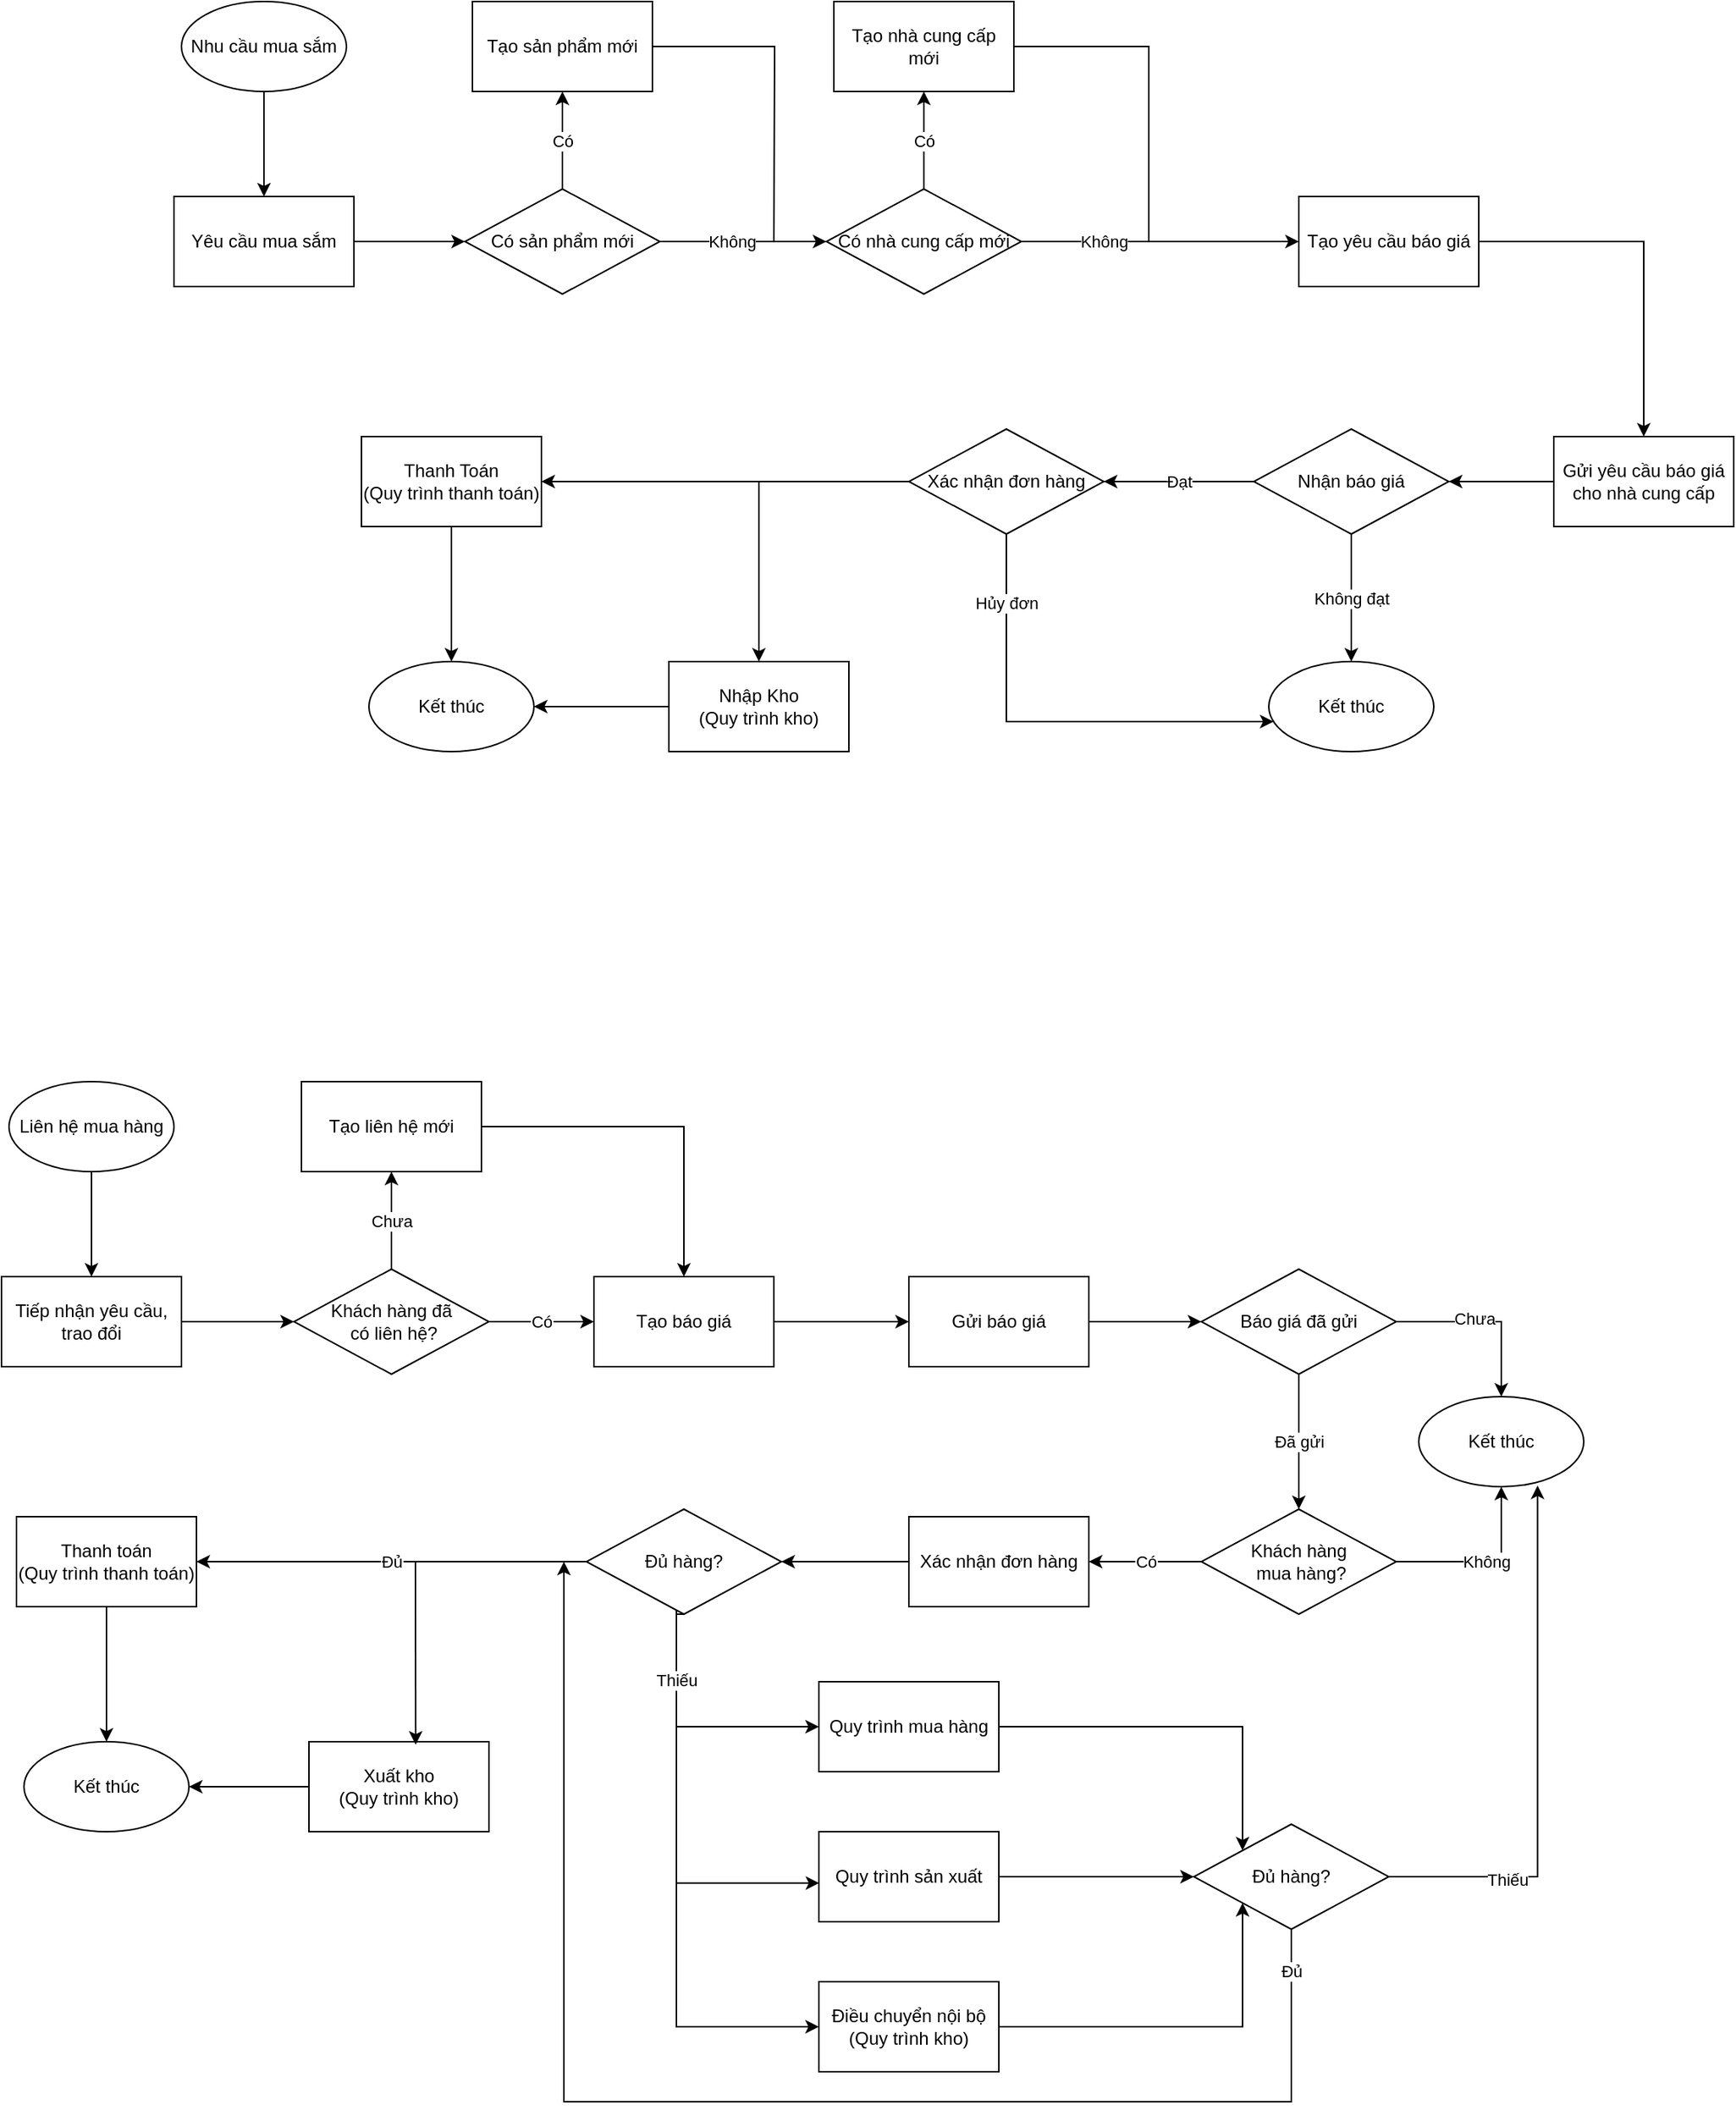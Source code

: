 <mxfile version="20.2.7" type="github" pages="3">
  <diagram id="C5RBs43oDa-KdzZeNtuy" name="Page-1">
    <mxGraphModel dx="1278" dy="1716" grid="1" gridSize="10" guides="1" tooltips="1" connect="1" arrows="1" fold="1" page="1" pageScale="1" pageWidth="827" pageHeight="1169" math="0" shadow="0">
      <root>
        <mxCell id="WIyWlLk6GJQsqaUBKTNV-0" />
        <mxCell id="WIyWlLk6GJQsqaUBKTNV-1" parent="WIyWlLk6GJQsqaUBKTNV-0" />
        <mxCell id="Wsw88-fqIVrCZRTNJ-jJ-0" value="Nhu cầu mua sắm" style="ellipse;whiteSpace=wrap;html=1;" parent="WIyWlLk6GJQsqaUBKTNV-1" vertex="1">
          <mxGeometry x="165" y="-40" width="110" height="60" as="geometry" />
        </mxCell>
        <mxCell id="Wsw88-fqIVrCZRTNJ-jJ-3" value="Yêu cầu mua sắm" style="rounded=0;whiteSpace=wrap;html=1;" parent="WIyWlLk6GJQsqaUBKTNV-1" vertex="1">
          <mxGeometry x="160" y="90" width="120" height="60" as="geometry" />
        </mxCell>
        <mxCell id="Wsw88-fqIVrCZRTNJ-jJ-14" value="Không" style="edgeStyle=orthogonalEdgeStyle;rounded=0;orthogonalLoop=1;jettySize=auto;html=1;exitX=1;exitY=0.5;exitDx=0;exitDy=0;" parent="WIyWlLk6GJQsqaUBKTNV-1" source="Wsw88-fqIVrCZRTNJ-jJ-5" target="Wsw88-fqIVrCZRTNJ-jJ-13" edge="1">
          <mxGeometry x="-0.132" relative="1" as="geometry">
            <mxPoint as="offset" />
          </mxGeometry>
        </mxCell>
        <mxCell id="Wsw88-fqIVrCZRTNJ-jJ-5" value="Có sản phẩm mới" style="rhombus;whiteSpace=wrap;html=1;" parent="WIyWlLk6GJQsqaUBKTNV-1" vertex="1">
          <mxGeometry x="354" y="85" width="130" height="70" as="geometry" />
        </mxCell>
        <mxCell id="Wsw88-fqIVrCZRTNJ-jJ-6" value="" style="endArrow=classic;html=1;rounded=0;exitX=1;exitY=0.5;exitDx=0;exitDy=0;entryX=0;entryY=0.5;entryDx=0;entryDy=0;" parent="WIyWlLk6GJQsqaUBKTNV-1" source="Wsw88-fqIVrCZRTNJ-jJ-3" target="Wsw88-fqIVrCZRTNJ-jJ-5" edge="1">
          <mxGeometry width="50" height="50" relative="1" as="geometry">
            <mxPoint x="390" y="200" as="sourcePoint" />
            <mxPoint x="440" y="150" as="targetPoint" />
          </mxGeometry>
        </mxCell>
        <mxCell id="Wsw88-fqIVrCZRTNJ-jJ-15" style="edgeStyle=orthogonalEdgeStyle;rounded=0;orthogonalLoop=1;jettySize=auto;html=1;endArrow=none;endFill=0;" parent="WIyWlLk6GJQsqaUBKTNV-1" source="Wsw88-fqIVrCZRTNJ-jJ-7" edge="1">
          <mxGeometry relative="1" as="geometry">
            <mxPoint x="560" y="120" as="targetPoint" />
          </mxGeometry>
        </mxCell>
        <mxCell id="Wsw88-fqIVrCZRTNJ-jJ-7" value="Tạo sản phẩm mới" style="rounded=0;whiteSpace=wrap;html=1;" parent="WIyWlLk6GJQsqaUBKTNV-1" vertex="1">
          <mxGeometry x="359" y="-40" width="120" height="60" as="geometry" />
        </mxCell>
        <mxCell id="Wsw88-fqIVrCZRTNJ-jJ-9" value="" style="endArrow=classic;html=1;rounded=0;exitX=0.5;exitY=1;exitDx=0;exitDy=0;" parent="WIyWlLk6GJQsqaUBKTNV-1" source="Wsw88-fqIVrCZRTNJ-jJ-0" target="Wsw88-fqIVrCZRTNJ-jJ-3" edge="1">
          <mxGeometry width="50" height="50" relative="1" as="geometry">
            <mxPoint x="390" y="200" as="sourcePoint" />
            <mxPoint x="440" y="150" as="targetPoint" />
          </mxGeometry>
        </mxCell>
        <mxCell id="Wsw88-fqIVrCZRTNJ-jJ-11" value="Có" style="endArrow=classic;html=1;rounded=0;entryX=0.5;entryY=1;entryDx=0;entryDy=0;" parent="WIyWlLk6GJQsqaUBKTNV-1" source="Wsw88-fqIVrCZRTNJ-jJ-5" target="Wsw88-fqIVrCZRTNJ-jJ-7" edge="1">
          <mxGeometry width="50" height="50" relative="1" as="geometry">
            <mxPoint x="390" y="200" as="sourcePoint" />
            <mxPoint x="440" y="150" as="targetPoint" />
          </mxGeometry>
        </mxCell>
        <mxCell id="Wsw88-fqIVrCZRTNJ-jJ-17" value="Có" style="edgeStyle=orthogonalEdgeStyle;rounded=0;orthogonalLoop=1;jettySize=auto;html=1;exitX=0.5;exitY=0;exitDx=0;exitDy=0;entryX=0.5;entryY=1;entryDx=0;entryDy=0;" parent="WIyWlLk6GJQsqaUBKTNV-1" source="Wsw88-fqIVrCZRTNJ-jJ-13" target="Wsw88-fqIVrCZRTNJ-jJ-16" edge="1">
          <mxGeometry relative="1" as="geometry" />
        </mxCell>
        <mxCell id="Wsw88-fqIVrCZRTNJ-jJ-20" style="edgeStyle=orthogonalEdgeStyle;rounded=0;orthogonalLoop=1;jettySize=auto;html=1;exitX=1;exitY=0.5;exitDx=0;exitDy=0;entryX=0;entryY=0.5;entryDx=0;entryDy=0;" parent="WIyWlLk6GJQsqaUBKTNV-1" source="Wsw88-fqIVrCZRTNJ-jJ-13" target="Wsw88-fqIVrCZRTNJ-jJ-18" edge="1">
          <mxGeometry relative="1" as="geometry" />
        </mxCell>
        <mxCell id="Wsw88-fqIVrCZRTNJ-jJ-22" value="Không" style="edgeLabel;html=1;align=center;verticalAlign=middle;resizable=0;points=[];" parent="Wsw88-fqIVrCZRTNJ-jJ-20" vertex="1" connectable="0">
          <mxGeometry x="-0.29" relative="1" as="geometry">
            <mxPoint x="-11" as="offset" />
          </mxGeometry>
        </mxCell>
        <mxCell id="Wsw88-fqIVrCZRTNJ-jJ-13" value="Có nhà cung cấp mới" style="rhombus;whiteSpace=wrap;html=1;" parent="WIyWlLk6GJQsqaUBKTNV-1" vertex="1">
          <mxGeometry x="595" y="85" width="130" height="70" as="geometry" />
        </mxCell>
        <mxCell id="Wsw88-fqIVrCZRTNJ-jJ-21" style="edgeStyle=orthogonalEdgeStyle;rounded=0;orthogonalLoop=1;jettySize=auto;html=1;exitX=1;exitY=0.5;exitDx=0;exitDy=0;endArrow=none;endFill=0;" parent="WIyWlLk6GJQsqaUBKTNV-1" source="Wsw88-fqIVrCZRTNJ-jJ-16" edge="1">
          <mxGeometry relative="1" as="geometry">
            <mxPoint x="830" y="120" as="targetPoint" />
            <Array as="points">
              <mxPoint x="810" y="-10" />
              <mxPoint x="810" y="120" />
            </Array>
          </mxGeometry>
        </mxCell>
        <mxCell id="Wsw88-fqIVrCZRTNJ-jJ-16" value="Tạo nhà cung cấp mới" style="rounded=0;whiteSpace=wrap;html=1;" parent="WIyWlLk6GJQsqaUBKTNV-1" vertex="1">
          <mxGeometry x="600" y="-40" width="120" height="60" as="geometry" />
        </mxCell>
        <mxCell id="0FIO3fTtbNcWNQrVMIMX-1" style="edgeStyle=orthogonalEdgeStyle;rounded=0;orthogonalLoop=1;jettySize=auto;html=1;" parent="WIyWlLk6GJQsqaUBKTNV-1" source="Wsw88-fqIVrCZRTNJ-jJ-18" target="Wsw88-fqIVrCZRTNJ-jJ-48" edge="1">
          <mxGeometry relative="1" as="geometry" />
        </mxCell>
        <mxCell id="Wsw88-fqIVrCZRTNJ-jJ-18" value="Tạo yêu cầu báo giá" style="rounded=0;whiteSpace=wrap;html=1;" parent="WIyWlLk6GJQsqaUBKTNV-1" vertex="1">
          <mxGeometry x="910" y="90" width="120" height="60" as="geometry" />
        </mxCell>
        <mxCell id="Wsw88-fqIVrCZRTNJ-jJ-40" style="edgeStyle=orthogonalEdgeStyle;rounded=0;orthogonalLoop=1;jettySize=auto;html=1;exitX=0.5;exitY=1;exitDx=0;exitDy=0;" parent="WIyWlLk6GJQsqaUBKTNV-1" source="Wsw88-fqIVrCZRTNJ-jJ-30" target="Wsw88-fqIVrCZRTNJ-jJ-38" edge="1">
          <mxGeometry relative="1" as="geometry" />
        </mxCell>
        <mxCell id="Wsw88-fqIVrCZRTNJ-jJ-30" value="Thanh Toán&lt;br&gt;(Quy trình thanh toán)" style="rounded=0;whiteSpace=wrap;html=1;" parent="WIyWlLk6GJQsqaUBKTNV-1" vertex="1">
          <mxGeometry x="285" y="250" width="120" height="60" as="geometry" />
        </mxCell>
        <mxCell id="Wsw88-fqIVrCZRTNJ-jJ-39" style="edgeStyle=orthogonalEdgeStyle;rounded=0;orthogonalLoop=1;jettySize=auto;html=1;exitX=0;exitY=0.5;exitDx=0;exitDy=0;entryX=1;entryY=0.5;entryDx=0;entryDy=0;" parent="WIyWlLk6GJQsqaUBKTNV-1" source="Wsw88-fqIVrCZRTNJ-jJ-35" target="Wsw88-fqIVrCZRTNJ-jJ-38" edge="1">
          <mxGeometry relative="1" as="geometry" />
        </mxCell>
        <mxCell id="Wsw88-fqIVrCZRTNJ-jJ-35" value="Nhập Kho&lt;br&gt;(Quy trình kho)" style="rounded=0;whiteSpace=wrap;html=1;" parent="WIyWlLk6GJQsqaUBKTNV-1" vertex="1">
          <mxGeometry x="490" y="400" width="120" height="60" as="geometry" />
        </mxCell>
        <mxCell id="Wsw88-fqIVrCZRTNJ-jJ-38" value="Kết thúc" style="ellipse;whiteSpace=wrap;html=1;" parent="WIyWlLk6GJQsqaUBKTNV-1" vertex="1">
          <mxGeometry x="290" y="400" width="110" height="60" as="geometry" />
        </mxCell>
        <mxCell id="Wsw88-fqIVrCZRTNJ-jJ-65" value="Đạt" style="edgeStyle=orthogonalEdgeStyle;rounded=0;orthogonalLoop=1;jettySize=auto;html=1;endArrow=classic;endFill=1;" parent="WIyWlLk6GJQsqaUBKTNV-1" source="Wsw88-fqIVrCZRTNJ-jJ-41" target="Wsw88-fqIVrCZRTNJ-jJ-51" edge="1">
          <mxGeometry relative="1" as="geometry" />
        </mxCell>
        <mxCell id="Wsw88-fqIVrCZRTNJ-jJ-66" value="Không đạt" style="edgeStyle=orthogonalEdgeStyle;rounded=0;orthogonalLoop=1;jettySize=auto;html=1;endArrow=classic;endFill=1;" parent="WIyWlLk6GJQsqaUBKTNV-1" source="Wsw88-fqIVrCZRTNJ-jJ-41" target="Wsw88-fqIVrCZRTNJ-jJ-46" edge="1">
          <mxGeometry relative="1" as="geometry" />
        </mxCell>
        <mxCell id="Wsw88-fqIVrCZRTNJ-jJ-41" value="Nhận báo giá" style="rhombus;whiteSpace=wrap;html=1;" parent="WIyWlLk6GJQsqaUBKTNV-1" vertex="1">
          <mxGeometry x="880" y="245" width="130" height="70" as="geometry" />
        </mxCell>
        <mxCell id="Wsw88-fqIVrCZRTNJ-jJ-46" value="Kết thúc" style="ellipse;whiteSpace=wrap;html=1;" parent="WIyWlLk6GJQsqaUBKTNV-1" vertex="1">
          <mxGeometry x="890" y="400" width="110" height="60" as="geometry" />
        </mxCell>
        <mxCell id="Wsw88-fqIVrCZRTNJ-jJ-64" value="" style="edgeStyle=orthogonalEdgeStyle;rounded=0;orthogonalLoop=1;jettySize=auto;html=1;endArrow=classic;endFill=1;" parent="WIyWlLk6GJQsqaUBKTNV-1" source="Wsw88-fqIVrCZRTNJ-jJ-48" target="Wsw88-fqIVrCZRTNJ-jJ-41" edge="1">
          <mxGeometry relative="1" as="geometry" />
        </mxCell>
        <mxCell id="Wsw88-fqIVrCZRTNJ-jJ-48" value="Gửi yêu cầu báo giá cho nhà cung cấp" style="rounded=0;whiteSpace=wrap;html=1;" parent="WIyWlLk6GJQsqaUBKTNV-1" vertex="1">
          <mxGeometry x="1080" y="250" width="120" height="60" as="geometry" />
        </mxCell>
        <mxCell id="Wsw88-fqIVrCZRTNJ-jJ-59" style="edgeStyle=orthogonalEdgeStyle;rounded=0;orthogonalLoop=1;jettySize=auto;html=1;endArrow=classic;endFill=1;" parent="WIyWlLk6GJQsqaUBKTNV-1" source="Wsw88-fqIVrCZRTNJ-jJ-51" target="Wsw88-fqIVrCZRTNJ-jJ-46" edge="1">
          <mxGeometry relative="1" as="geometry">
            <Array as="points">
              <mxPoint x="715" y="440" />
            </Array>
          </mxGeometry>
        </mxCell>
        <mxCell id="Wsw88-fqIVrCZRTNJ-jJ-68" value="Hủy đơn" style="edgeLabel;html=1;align=center;verticalAlign=middle;resizable=0;points=[];" parent="Wsw88-fqIVrCZRTNJ-jJ-59" vertex="1" connectable="0">
          <mxGeometry x="-0.78" y="-1" relative="1" as="geometry">
            <mxPoint x="1" y="12" as="offset" />
          </mxGeometry>
        </mxCell>
        <mxCell id="0FIO3fTtbNcWNQrVMIMX-2" style="edgeStyle=orthogonalEdgeStyle;rounded=0;orthogonalLoop=1;jettySize=auto;html=1;" parent="WIyWlLk6GJQsqaUBKTNV-1" source="Wsw88-fqIVrCZRTNJ-jJ-51" target="Wsw88-fqIVrCZRTNJ-jJ-30" edge="1">
          <mxGeometry relative="1" as="geometry" />
        </mxCell>
        <mxCell id="Wsw88-fqIVrCZRTNJ-jJ-51" value="Xác nhận đơn hàng" style="rhombus;whiteSpace=wrap;html=1;" parent="WIyWlLk6GJQsqaUBKTNV-1" vertex="1">
          <mxGeometry x="650" y="245" width="130" height="70" as="geometry" />
        </mxCell>
        <mxCell id="Wsw88-fqIVrCZRTNJ-jJ-108" value="" style="edgeStyle=orthogonalEdgeStyle;rounded=0;orthogonalLoop=1;jettySize=auto;html=1;endArrow=classic;endFill=1;" parent="WIyWlLk6GJQsqaUBKTNV-1" source="Wsw88-fqIVrCZRTNJ-jJ-70" target="Wsw88-fqIVrCZRTNJ-jJ-102" edge="1">
          <mxGeometry relative="1" as="geometry" />
        </mxCell>
        <mxCell id="Wsw88-fqIVrCZRTNJ-jJ-70" value="Liên hệ mua hàng" style="ellipse;whiteSpace=wrap;html=1;" parent="WIyWlLk6GJQsqaUBKTNV-1" vertex="1">
          <mxGeometry x="50" y="680" width="110" height="60" as="geometry" />
        </mxCell>
        <mxCell id="Wsw88-fqIVrCZRTNJ-jJ-80" value="" style="edgeStyle=orthogonalEdgeStyle;rounded=0;orthogonalLoop=1;jettySize=auto;html=1;endArrow=classic;endFill=1;entryX=0;entryY=0.5;entryDx=0;entryDy=0;" parent="WIyWlLk6GJQsqaUBKTNV-1" source="Wsw88-fqIVrCZRTNJ-jJ-71" target="Wsw88-fqIVrCZRTNJ-jJ-73" edge="1">
          <mxGeometry relative="1" as="geometry">
            <mxPoint x="610" y="840" as="targetPoint" />
          </mxGeometry>
        </mxCell>
        <mxCell id="Wsw88-fqIVrCZRTNJ-jJ-71" value="Tạo báo giá" style="rounded=0;whiteSpace=wrap;html=1;" parent="WIyWlLk6GJQsqaUBKTNV-1" vertex="1">
          <mxGeometry x="440" y="810" width="120" height="60" as="geometry" />
        </mxCell>
        <mxCell id="Wsw88-fqIVrCZRTNJ-jJ-82" value="" style="edgeStyle=orthogonalEdgeStyle;rounded=0;orthogonalLoop=1;jettySize=auto;html=1;endArrow=classic;endFill=1;" parent="WIyWlLk6GJQsqaUBKTNV-1" source="Wsw88-fqIVrCZRTNJ-jJ-73" target="Wsw88-fqIVrCZRTNJ-jJ-74" edge="1">
          <mxGeometry relative="1" as="geometry" />
        </mxCell>
        <mxCell id="Wsw88-fqIVrCZRTNJ-jJ-73" value="Gửi báo giá" style="rounded=0;whiteSpace=wrap;html=1;" parent="WIyWlLk6GJQsqaUBKTNV-1" vertex="1">
          <mxGeometry x="650" y="810" width="120" height="60" as="geometry" />
        </mxCell>
        <mxCell id="Wsw88-fqIVrCZRTNJ-jJ-89" style="edgeStyle=orthogonalEdgeStyle;rounded=0;orthogonalLoop=1;jettySize=auto;html=1;endArrow=classic;endFill=1;" parent="WIyWlLk6GJQsqaUBKTNV-1" source="Wsw88-fqIVrCZRTNJ-jJ-74" target="Wsw88-fqIVrCZRTNJ-jJ-87" edge="1">
          <mxGeometry relative="1" as="geometry" />
        </mxCell>
        <mxCell id="Wsw88-fqIVrCZRTNJ-jJ-139" value="Chưa" style="edgeLabel;html=1;align=center;verticalAlign=middle;resizable=0;points=[];" parent="Wsw88-fqIVrCZRTNJ-jJ-89" vertex="1" connectable="0">
          <mxGeometry x="-0.153" y="2" relative="1" as="geometry">
            <mxPoint x="1" as="offset" />
          </mxGeometry>
        </mxCell>
        <mxCell id="Wsw88-fqIVrCZRTNJ-jJ-140" value="Đã gửi" style="edgeStyle=orthogonalEdgeStyle;rounded=0;orthogonalLoop=1;jettySize=auto;html=1;endArrow=classic;endFill=1;" parent="WIyWlLk6GJQsqaUBKTNV-1" source="Wsw88-fqIVrCZRTNJ-jJ-74" target="Wsw88-fqIVrCZRTNJ-jJ-78" edge="1">
          <mxGeometry relative="1" as="geometry" />
        </mxCell>
        <mxCell id="Wsw88-fqIVrCZRTNJ-jJ-74" value="Báo giá đã gửi" style="rhombus;whiteSpace=wrap;html=1;" parent="WIyWlLk6GJQsqaUBKTNV-1" vertex="1">
          <mxGeometry x="845" y="805" width="130" height="70" as="geometry" />
        </mxCell>
        <mxCell id="Wsw88-fqIVrCZRTNJ-jJ-90" value="Không" style="edgeStyle=orthogonalEdgeStyle;rounded=0;orthogonalLoop=1;jettySize=auto;html=1;entryX=0.5;entryY=1;entryDx=0;entryDy=0;endArrow=classic;endFill=1;" parent="WIyWlLk6GJQsqaUBKTNV-1" source="Wsw88-fqIVrCZRTNJ-jJ-78" target="Wsw88-fqIVrCZRTNJ-jJ-87" edge="1">
          <mxGeometry relative="1" as="geometry" />
        </mxCell>
        <mxCell id="Wsw88-fqIVrCZRTNJ-jJ-114" value="Có" style="edgeStyle=orthogonalEdgeStyle;rounded=0;orthogonalLoop=1;jettySize=auto;html=1;endArrow=classic;endFill=1;" parent="WIyWlLk6GJQsqaUBKTNV-1" source="Wsw88-fqIVrCZRTNJ-jJ-78" target="Wsw88-fqIVrCZRTNJ-jJ-113" edge="1">
          <mxGeometry relative="1" as="geometry" />
        </mxCell>
        <mxCell id="Wsw88-fqIVrCZRTNJ-jJ-78" value="Khách hàng&lt;br&gt;&amp;nbsp;mua hàng?" style="rhombus;whiteSpace=wrap;html=1;" parent="WIyWlLk6GJQsqaUBKTNV-1" vertex="1">
          <mxGeometry x="845" y="965" width="130" height="70" as="geometry" />
        </mxCell>
        <mxCell id="Wsw88-fqIVrCZRTNJ-jJ-98" value="Đủ" style="edgeStyle=orthogonalEdgeStyle;rounded=0;orthogonalLoop=1;jettySize=auto;html=1;endArrow=classic;endFill=1;" parent="WIyWlLk6GJQsqaUBKTNV-1" source="Wsw88-fqIVrCZRTNJ-jJ-115" target="Wsw88-fqIVrCZRTNJ-jJ-94" edge="1">
          <mxGeometry relative="1" as="geometry">
            <mxPoint x="330" y="1000" as="sourcePoint" />
          </mxGeometry>
        </mxCell>
        <mxCell id="Wsw88-fqIVrCZRTNJ-jJ-87" value="Kết thúc" style="ellipse;whiteSpace=wrap;html=1;" parent="WIyWlLk6GJQsqaUBKTNV-1" vertex="1">
          <mxGeometry x="990" y="890" width="110" height="60" as="geometry" />
        </mxCell>
        <mxCell id="Wsw88-fqIVrCZRTNJ-jJ-97" value="" style="edgeStyle=orthogonalEdgeStyle;rounded=0;orthogonalLoop=1;jettySize=auto;html=1;endArrow=classic;endFill=1;" parent="WIyWlLk6GJQsqaUBKTNV-1" source="Wsw88-fqIVrCZRTNJ-jJ-92" target="Wsw88-fqIVrCZRTNJ-jJ-93" edge="1">
          <mxGeometry relative="1" as="geometry" />
        </mxCell>
        <mxCell id="Wsw88-fqIVrCZRTNJ-jJ-92" value="Xuất kho&lt;br&gt;(Quy trình kho)" style="rounded=0;whiteSpace=wrap;html=1;" parent="WIyWlLk6GJQsqaUBKTNV-1" vertex="1">
          <mxGeometry x="250" y="1120" width="120" height="60" as="geometry" />
        </mxCell>
        <mxCell id="Wsw88-fqIVrCZRTNJ-jJ-93" value="Kết thúc" style="ellipse;whiteSpace=wrap;html=1;" parent="WIyWlLk6GJQsqaUBKTNV-1" vertex="1">
          <mxGeometry x="60" y="1120" width="110" height="60" as="geometry" />
        </mxCell>
        <mxCell id="Wsw88-fqIVrCZRTNJ-jJ-99" value="" style="edgeStyle=orthogonalEdgeStyle;rounded=0;orthogonalLoop=1;jettySize=auto;html=1;endArrow=classic;endFill=1;" parent="WIyWlLk6GJQsqaUBKTNV-1" source="Wsw88-fqIVrCZRTNJ-jJ-94" target="Wsw88-fqIVrCZRTNJ-jJ-93" edge="1">
          <mxGeometry relative="1" as="geometry" />
        </mxCell>
        <mxCell id="Wsw88-fqIVrCZRTNJ-jJ-94" value="Thanh toán&lt;br&gt;(Quy trình thanh toán)" style="rounded=0;whiteSpace=wrap;html=1;" parent="WIyWlLk6GJQsqaUBKTNV-1" vertex="1">
          <mxGeometry x="55" y="970" width="120" height="60" as="geometry" />
        </mxCell>
        <mxCell id="Wsw88-fqIVrCZRTNJ-jJ-107" value="" style="edgeStyle=orthogonalEdgeStyle;rounded=0;orthogonalLoop=1;jettySize=auto;html=1;endArrow=classic;endFill=1;" parent="WIyWlLk6GJQsqaUBKTNV-1" source="Wsw88-fqIVrCZRTNJ-jJ-102" target="Wsw88-fqIVrCZRTNJ-jJ-104" edge="1">
          <mxGeometry relative="1" as="geometry" />
        </mxCell>
        <mxCell id="Wsw88-fqIVrCZRTNJ-jJ-102" value="Tiếp nhận yêu cầu, trao đổi" style="rounded=0;whiteSpace=wrap;html=1;" parent="WIyWlLk6GJQsqaUBKTNV-1" vertex="1">
          <mxGeometry x="45" y="810" width="120" height="60" as="geometry" />
        </mxCell>
        <mxCell id="Wsw88-fqIVrCZRTNJ-jJ-109" value="Chưa" style="edgeStyle=orthogonalEdgeStyle;rounded=0;orthogonalLoop=1;jettySize=auto;html=1;endArrow=classic;endFill=1;" parent="WIyWlLk6GJQsqaUBKTNV-1" source="Wsw88-fqIVrCZRTNJ-jJ-104" target="Wsw88-fqIVrCZRTNJ-jJ-105" edge="1">
          <mxGeometry relative="1" as="geometry" />
        </mxCell>
        <mxCell id="Wsw88-fqIVrCZRTNJ-jJ-110" value="Có" style="edgeStyle=orthogonalEdgeStyle;rounded=0;orthogonalLoop=1;jettySize=auto;html=1;endArrow=classic;endFill=1;" parent="WIyWlLk6GJQsqaUBKTNV-1" source="Wsw88-fqIVrCZRTNJ-jJ-104" target="Wsw88-fqIVrCZRTNJ-jJ-71" edge="1">
          <mxGeometry relative="1" as="geometry" />
        </mxCell>
        <mxCell id="Wsw88-fqIVrCZRTNJ-jJ-104" value="Khách hàng đã&lt;br&gt;&amp;nbsp;có liên hệ?" style="rhombus;whiteSpace=wrap;html=1;" parent="WIyWlLk6GJQsqaUBKTNV-1" vertex="1">
          <mxGeometry x="240" y="805" width="130" height="70" as="geometry" />
        </mxCell>
        <mxCell id="0FIO3fTtbNcWNQrVMIMX-0" style="edgeStyle=orthogonalEdgeStyle;rounded=0;orthogonalLoop=1;jettySize=auto;html=1;" parent="WIyWlLk6GJQsqaUBKTNV-1" source="Wsw88-fqIVrCZRTNJ-jJ-105" target="Wsw88-fqIVrCZRTNJ-jJ-71" edge="1">
          <mxGeometry relative="1" as="geometry" />
        </mxCell>
        <mxCell id="Wsw88-fqIVrCZRTNJ-jJ-105" value="Tạo liên hệ mới" style="rounded=0;whiteSpace=wrap;html=1;" parent="WIyWlLk6GJQsqaUBKTNV-1" vertex="1">
          <mxGeometry x="245" y="680" width="120" height="60" as="geometry" />
        </mxCell>
        <mxCell id="Wsw88-fqIVrCZRTNJ-jJ-116" style="edgeStyle=orthogonalEdgeStyle;rounded=0;orthogonalLoop=1;jettySize=auto;html=1;endArrow=classic;endFill=1;" parent="WIyWlLk6GJQsqaUBKTNV-1" source="Wsw88-fqIVrCZRTNJ-jJ-113" target="Wsw88-fqIVrCZRTNJ-jJ-115" edge="1">
          <mxGeometry relative="1" as="geometry" />
        </mxCell>
        <mxCell id="Wsw88-fqIVrCZRTNJ-jJ-113" value="Xác nhận đơn hàng" style="rounded=0;whiteSpace=wrap;html=1;" parent="WIyWlLk6GJQsqaUBKTNV-1" vertex="1">
          <mxGeometry x="650" y="970" width="120" height="60" as="geometry" />
        </mxCell>
        <mxCell id="Wsw88-fqIVrCZRTNJ-jJ-118" style="edgeStyle=orthogonalEdgeStyle;rounded=0;orthogonalLoop=1;jettySize=auto;html=1;exitX=0.5;exitY=1;exitDx=0;exitDy=0;entryX=0;entryY=0.5;entryDx=0;entryDy=0;endArrow=classic;endFill=1;" parent="WIyWlLk6GJQsqaUBKTNV-1" source="Wsw88-fqIVrCZRTNJ-jJ-115" target="Wsw88-fqIVrCZRTNJ-jJ-117" edge="1">
          <mxGeometry relative="1" as="geometry">
            <Array as="points">
              <mxPoint x="495" y="1110" />
            </Array>
          </mxGeometry>
        </mxCell>
        <mxCell id="Wsw88-fqIVrCZRTNJ-jJ-124" style="edgeStyle=orthogonalEdgeStyle;rounded=0;orthogonalLoop=1;jettySize=auto;html=1;entryX=0.002;entryY=0.57;entryDx=0;entryDy=0;entryPerimeter=0;endArrow=classic;endFill=1;" parent="WIyWlLk6GJQsqaUBKTNV-1" source="Wsw88-fqIVrCZRTNJ-jJ-115" target="Wsw88-fqIVrCZRTNJ-jJ-119" edge="1">
          <mxGeometry relative="1" as="geometry">
            <Array as="points">
              <mxPoint x="495" y="1214" />
            </Array>
          </mxGeometry>
        </mxCell>
        <mxCell id="Wsw88-fqIVrCZRTNJ-jJ-125" value="Thiếu" style="edgeStyle=orthogonalEdgeStyle;rounded=0;orthogonalLoop=1;jettySize=auto;html=1;entryX=0;entryY=0.5;entryDx=0;entryDy=0;endArrow=classic;endFill=1;" parent="WIyWlLk6GJQsqaUBKTNV-1" source="Wsw88-fqIVrCZRTNJ-jJ-115" target="Wsw88-fqIVrCZRTNJ-jJ-120" edge="1">
          <mxGeometry x="-0.744" relative="1" as="geometry">
            <Array as="points">
              <mxPoint x="495" y="1310" />
            </Array>
            <mxPoint y="-1" as="offset" />
          </mxGeometry>
        </mxCell>
        <mxCell id="Wsw88-fqIVrCZRTNJ-jJ-115" value="Đủ hàng?" style="rhombus;whiteSpace=wrap;html=1;" parent="WIyWlLk6GJQsqaUBKTNV-1" vertex="1">
          <mxGeometry x="435" y="965" width="130" height="70" as="geometry" />
        </mxCell>
        <mxCell id="Wsw88-fqIVrCZRTNJ-jJ-133" style="edgeStyle=orthogonalEdgeStyle;rounded=0;orthogonalLoop=1;jettySize=auto;html=1;entryX=0;entryY=0;entryDx=0;entryDy=0;endArrow=classic;endFill=1;" parent="WIyWlLk6GJQsqaUBKTNV-1" source="Wsw88-fqIVrCZRTNJ-jJ-117" target="Wsw88-fqIVrCZRTNJ-jJ-132" edge="1">
          <mxGeometry relative="1" as="geometry" />
        </mxCell>
        <mxCell id="Wsw88-fqIVrCZRTNJ-jJ-117" value="Quy trình mua hàng" style="rounded=0;whiteSpace=wrap;html=1;" parent="WIyWlLk6GJQsqaUBKTNV-1" vertex="1">
          <mxGeometry x="590" y="1080" width="120" height="60" as="geometry" />
        </mxCell>
        <mxCell id="Wsw88-fqIVrCZRTNJ-jJ-135" style="edgeStyle=orthogonalEdgeStyle;rounded=0;orthogonalLoop=1;jettySize=auto;html=1;entryX=0;entryY=0.5;entryDx=0;entryDy=0;endArrow=classic;endFill=1;" parent="WIyWlLk6GJQsqaUBKTNV-1" source="Wsw88-fqIVrCZRTNJ-jJ-119" target="Wsw88-fqIVrCZRTNJ-jJ-132" edge="1">
          <mxGeometry relative="1" as="geometry" />
        </mxCell>
        <mxCell id="Wsw88-fqIVrCZRTNJ-jJ-119" value="Quy trình sản xuất" style="rounded=0;whiteSpace=wrap;html=1;" parent="WIyWlLk6GJQsqaUBKTNV-1" vertex="1">
          <mxGeometry x="590" y="1180" width="120" height="60" as="geometry" />
        </mxCell>
        <mxCell id="Wsw88-fqIVrCZRTNJ-jJ-136" style="edgeStyle=orthogonalEdgeStyle;rounded=0;orthogonalLoop=1;jettySize=auto;html=1;entryX=0;entryY=1;entryDx=0;entryDy=0;endArrow=classic;endFill=1;" parent="WIyWlLk6GJQsqaUBKTNV-1" source="Wsw88-fqIVrCZRTNJ-jJ-120" target="Wsw88-fqIVrCZRTNJ-jJ-132" edge="1">
          <mxGeometry relative="1" as="geometry" />
        </mxCell>
        <mxCell id="Wsw88-fqIVrCZRTNJ-jJ-120" value="Điều chuyển nội bộ&lt;br&gt;(Quy trình kho)" style="rounded=0;whiteSpace=wrap;html=1;" parent="WIyWlLk6GJQsqaUBKTNV-1" vertex="1">
          <mxGeometry x="590" y="1280" width="120" height="60" as="geometry" />
        </mxCell>
        <mxCell id="Wsw88-fqIVrCZRTNJ-jJ-127" value="" style="endArrow=classic;html=1;rounded=0;entryX=0.593;entryY=0.033;entryDx=0;entryDy=0;entryPerimeter=0;" parent="WIyWlLk6GJQsqaUBKTNV-1" target="Wsw88-fqIVrCZRTNJ-jJ-92" edge="1">
          <mxGeometry width="50" height="50" relative="1" as="geometry">
            <mxPoint x="321" y="1000" as="sourcePoint" />
            <mxPoint x="570" y="1030" as="targetPoint" />
          </mxGeometry>
        </mxCell>
        <mxCell id="Wsw88-fqIVrCZRTNJ-jJ-137" style="edgeStyle=orthogonalEdgeStyle;rounded=0;orthogonalLoop=1;jettySize=auto;html=1;endArrow=classic;endFill=1;" parent="WIyWlLk6GJQsqaUBKTNV-1" source="Wsw88-fqIVrCZRTNJ-jJ-132" edge="1">
          <mxGeometry relative="1" as="geometry">
            <mxPoint x="420" y="1000" as="targetPoint" />
            <Array as="points">
              <mxPoint x="905" y="1360" />
              <mxPoint x="420" y="1360" />
            </Array>
          </mxGeometry>
        </mxCell>
        <mxCell id="Wsw88-fqIVrCZRTNJ-jJ-141" value="Đủ" style="edgeLabel;html=1;align=center;verticalAlign=middle;resizable=0;points=[];" parent="Wsw88-fqIVrCZRTNJ-jJ-137" vertex="1" connectable="0">
          <mxGeometry x="-0.943" relative="1" as="geometry">
            <mxPoint as="offset" />
          </mxGeometry>
        </mxCell>
        <mxCell id="Wsw88-fqIVrCZRTNJ-jJ-138" style="edgeStyle=orthogonalEdgeStyle;rounded=0;orthogonalLoop=1;jettySize=auto;html=1;entryX=0.72;entryY=0.987;entryDx=0;entryDy=0;entryPerimeter=0;endArrow=classic;endFill=1;" parent="WIyWlLk6GJQsqaUBKTNV-1" source="Wsw88-fqIVrCZRTNJ-jJ-132" target="Wsw88-fqIVrCZRTNJ-jJ-87" edge="1">
          <mxGeometry relative="1" as="geometry">
            <Array as="points">
              <mxPoint x="1069" y="1210" />
            </Array>
          </mxGeometry>
        </mxCell>
        <mxCell id="Wsw88-fqIVrCZRTNJ-jJ-142" value="Thiếu" style="edgeLabel;html=1;align=center;verticalAlign=middle;resizable=0;points=[];" parent="Wsw88-fqIVrCZRTNJ-jJ-138" vertex="1" connectable="0">
          <mxGeometry x="-0.562" y="-2" relative="1" as="geometry">
            <mxPoint as="offset" />
          </mxGeometry>
        </mxCell>
        <mxCell id="Wsw88-fqIVrCZRTNJ-jJ-132" value="Đủ hàng?" style="rhombus;whiteSpace=wrap;html=1;" parent="WIyWlLk6GJQsqaUBKTNV-1" vertex="1">
          <mxGeometry x="840" y="1175" width="130" height="70" as="geometry" />
        </mxCell>
        <mxCell id="0FIO3fTtbNcWNQrVMIMX-3" value="" style="endArrow=classic;html=1;rounded=0;" parent="WIyWlLk6GJQsqaUBKTNV-1" target="Wsw88-fqIVrCZRTNJ-jJ-35" edge="1">
          <mxGeometry width="50" height="50" relative="1" as="geometry">
            <mxPoint x="550" y="280" as="sourcePoint" />
            <mxPoint x="700" y="240" as="targetPoint" />
            <Array as="points">
              <mxPoint x="550" y="320" />
            </Array>
          </mxGeometry>
        </mxCell>
      </root>
    </mxGraphModel>
  </diagram>
  <diagram id="RVSgq4qtMoVZtAPoYeZw" name="Page-2">
    <mxGraphModel dx="1038" dy="547" grid="1" gridSize="10" guides="1" tooltips="1" connect="1" arrows="1" fold="1" page="1" pageScale="1" pageWidth="850" pageHeight="1100" math="0" shadow="0">
      <root>
        <mxCell id="0" />
        <mxCell id="1" parent="0" />
        <mxCell id="eUtJeobhXYWIzW9L6U3j-14" value="" style="edgeStyle=orthogonalEdgeStyle;rounded=0;orthogonalLoop=1;jettySize=auto;html=1;" edge="1" parent="1" source="eUtJeobhXYWIzW9L6U3j-1" target="eUtJeobhXYWIzW9L6U3j-2">
          <mxGeometry relative="1" as="geometry" />
        </mxCell>
        <mxCell id="eUtJeobhXYWIzW9L6U3j-1" value="Bắt đầu" style="ellipse;whiteSpace=wrap;html=1;" vertex="1" parent="1">
          <mxGeometry x="115" y="10" width="110" height="60" as="geometry" />
        </mxCell>
        <mxCell id="eUtJeobhXYWIzW9L6U3j-15" style="edgeStyle=orthogonalEdgeStyle;rounded=0;orthogonalLoop=1;jettySize=auto;html=1;" edge="1" parent="1" source="eUtJeobhXYWIzW9L6U3j-2" target="eUtJeobhXYWIzW9L6U3j-5">
          <mxGeometry relative="1" as="geometry" />
        </mxCell>
        <mxCell id="eUtJeobhXYWIzW9L6U3j-2" value="Yêu cầu xuất/nhập kho" style="rounded=0;whiteSpace=wrap;html=1;" vertex="1" parent="1">
          <mxGeometry x="110" y="160" width="120" height="60" as="geometry" />
        </mxCell>
        <mxCell id="eUtJeobhXYWIzW9L6U3j-16" style="edgeStyle=orthogonalEdgeStyle;rounded=0;orthogonalLoop=1;jettySize=auto;html=1;" edge="1" parent="1" source="eUtJeobhXYWIzW9L6U3j-5" target="eUtJeobhXYWIzW9L6U3j-8">
          <mxGeometry relative="1" as="geometry" />
        </mxCell>
        <mxCell id="eUtJeobhXYWIzW9L6U3j-5" value="Tạo mẫu xuất/nhập kho" style="rounded=0;whiteSpace=wrap;html=1;" vertex="1" parent="1">
          <mxGeometry x="350" y="160" width="120" height="60" as="geometry" />
        </mxCell>
        <mxCell id="eUtJeobhXYWIzW9L6U3j-17" style="edgeStyle=orthogonalEdgeStyle;rounded=0;orthogonalLoop=1;jettySize=auto;html=1;entryX=0;entryY=0.5;entryDx=0;entryDy=0;" edge="1" parent="1" source="eUtJeobhXYWIzW9L6U3j-8" target="eUtJeobhXYWIzW9L6U3j-10">
          <mxGeometry relative="1" as="geometry" />
        </mxCell>
        <mxCell id="eUtJeobhXYWIzW9L6U3j-8" value="Thông tin&lt;br&gt;&amp;nbsp;xuất/nhập kho" style="shape=parallelogram;perimeter=parallelogramPerimeter;whiteSpace=wrap;html=1;fixedSize=1;" vertex="1" parent="1">
          <mxGeometry x="590" y="160" width="120" height="60" as="geometry" />
        </mxCell>
        <mxCell id="eUtJeobhXYWIzW9L6U3j-18" value="" style="edgeStyle=orthogonalEdgeStyle;rounded=0;orthogonalLoop=1;jettySize=auto;html=1;" edge="1" parent="1" source="eUtJeobhXYWIzW9L6U3j-10" target="eUtJeobhXYWIzW9L6U3j-11">
          <mxGeometry relative="1" as="geometry" />
        </mxCell>
        <mxCell id="eUtJeobhXYWIzW9L6U3j-10" value="Xác nhận đang tiến hành xử lý" style="rounded=0;whiteSpace=wrap;html=1;" vertex="1" parent="1">
          <mxGeometry x="820" y="160" width="120" height="60" as="geometry" />
        </mxCell>
        <mxCell id="eUtJeobhXYWIzW9L6U3j-19" value="" style="edgeStyle=orthogonalEdgeStyle;rounded=0;orthogonalLoop=1;jettySize=auto;html=1;" edge="1" parent="1" source="eUtJeobhXYWIzW9L6U3j-11" target="eUtJeobhXYWIzW9L6U3j-12">
          <mxGeometry relative="1" as="geometry" />
        </mxCell>
        <mxCell id="eUtJeobhXYWIzW9L6U3j-11" value="Xác nhận số lượng yêu cầu xuất/nhập kho đã sẵn sàng" style="rounded=0;whiteSpace=wrap;html=1;" vertex="1" parent="1">
          <mxGeometry x="820" y="330" width="120" height="60" as="geometry" />
        </mxCell>
        <mxCell id="eUtJeobhXYWIzW9L6U3j-20" style="edgeStyle=orthogonalEdgeStyle;rounded=0;orthogonalLoop=1;jettySize=auto;html=1;" edge="1" parent="1" source="eUtJeobhXYWIzW9L6U3j-12" target="eUtJeobhXYWIzW9L6U3j-13">
          <mxGeometry relative="1" as="geometry" />
        </mxCell>
        <mxCell id="eUtJeobhXYWIzW9L6U3j-12" value="Xác nhận số lượng xuất/nhập thực" style="rounded=0;whiteSpace=wrap;html=1;" vertex="1" parent="1">
          <mxGeometry x="590" y="330" width="120" height="60" as="geometry" />
        </mxCell>
        <mxCell id="eUtJeobhXYWIzW9L6U3j-13" value="Kết thúc" style="ellipse;whiteSpace=wrap;html=1;" vertex="1" parent="1">
          <mxGeometry x="360" y="330" width="110" height="60" as="geometry" />
        </mxCell>
      </root>
    </mxGraphModel>
  </diagram>
  <diagram id="o5UVGX9MOFKe3_3xY_rX" name="Quy trình hệ thống ERP">
    <mxGraphModel dx="1490" dy="1681" grid="1" gridSize="10" guides="1" tooltips="1" connect="1" arrows="1" fold="1" page="1" pageScale="1" pageWidth="850" pageHeight="1100" math="0" shadow="0">
      <root>
        <mxCell id="0" />
        <mxCell id="1" parent="0" />
        <mxCell id="wPIOkGs6woOoaNdy3Bfi-26" value="" style="edgeStyle=orthogonalEdgeStyle;rounded=0;orthogonalLoop=1;jettySize=auto;html=1;" parent="1" source="wPIOkGs6woOoaNdy3Bfi-1" target="wPIOkGs6woOoaNdy3Bfi-2" edge="1">
          <mxGeometry relative="1" as="geometry" />
        </mxCell>
        <mxCell id="wPIOkGs6woOoaNdy3Bfi-1" value="Bắt đầu" style="ellipse;whiteSpace=wrap;html=1;" parent="1" vertex="1">
          <mxGeometry x="40" y="250" width="120" height="80" as="geometry" />
        </mxCell>
        <mxCell id="wPIOkGs6woOoaNdy3Bfi-27" value="" style="edgeStyle=orthogonalEdgeStyle;rounded=0;orthogonalLoop=1;jettySize=auto;html=1;" parent="1" source="wPIOkGs6woOoaNdy3Bfi-2" target="wPIOkGs6woOoaNdy3Bfi-3" edge="1">
          <mxGeometry relative="1" as="geometry" />
        </mxCell>
        <mxCell id="wPIOkGs6woOoaNdy3Bfi-2" value="Tạo yêu cầu bán hàng" style="rounded=0;whiteSpace=wrap;html=1;fillColor=#dae8fc;strokeColor=#6c8ebf;" parent="1" vertex="1">
          <mxGeometry x="240" y="260" width="120" height="60" as="geometry" />
        </mxCell>
        <mxCell id="wPIOkGs6woOoaNdy3Bfi-28" value="Không" style="edgeStyle=orthogonalEdgeStyle;rounded=0;orthogonalLoop=1;jettySize=auto;html=1;" parent="1" source="wPIOkGs6woOoaNdy3Bfi-3" target="wPIOkGs6woOoaNdy3Bfi-4" edge="1">
          <mxGeometry relative="1" as="geometry" />
        </mxCell>
        <mxCell id="wPIOkGs6woOoaNdy3Bfi-29" value="Có" style="edgeStyle=orthogonalEdgeStyle;rounded=0;orthogonalLoop=1;jettySize=auto;html=1;" parent="1" source="wPIOkGs6woOoaNdy3Bfi-3" target="wPIOkGs6woOoaNdy3Bfi-5" edge="1">
          <mxGeometry relative="1" as="geometry" />
        </mxCell>
        <mxCell id="wPIOkGs6woOoaNdy3Bfi-3" value="Xác nhận yêu cầu" style="rhombus;whiteSpace=wrap;html=1;fillColor=#dae8fc;strokeColor=#6c8ebf;" parent="1" vertex="1">
          <mxGeometry x="455" y="250" width="150" height="80" as="geometry" />
        </mxCell>
        <mxCell id="wPIOkGs6woOoaNdy3Bfi-44" style="edgeStyle=orthogonalEdgeStyle;rounded=0;orthogonalLoop=1;jettySize=auto;html=1;" parent="1" source="wPIOkGs6woOoaNdy3Bfi-4" target="wPIOkGs6woOoaNdy3Bfi-2" edge="1">
          <mxGeometry relative="1" as="geometry" />
        </mxCell>
        <mxCell id="wPIOkGs6woOoaNdy3Bfi-4" value="Hủy phiếu/Treo phiếu" style="rounded=0;whiteSpace=wrap;html=1;fillColor=#dae8fc;strokeColor=#6c8ebf;" parent="1" vertex="1">
          <mxGeometry x="470" y="100" width="120" height="60" as="geometry" />
        </mxCell>
        <mxCell id="wPIOkGs6woOoaNdy3Bfi-34" value="Có" style="edgeStyle=orthogonalEdgeStyle;rounded=0;orthogonalLoop=1;jettySize=auto;html=1;" parent="1" source="wPIOkGs6woOoaNdy3Bfi-5" target="wPIOkGs6woOoaNdy3Bfi-7" edge="1">
          <mxGeometry relative="1" as="geometry" />
        </mxCell>
        <mxCell id="wPIOkGs6woOoaNdy3Bfi-45" value="Không" style="edgeStyle=orthogonalEdgeStyle;rounded=0;orthogonalLoop=1;jettySize=auto;html=1;" parent="1" source="wPIOkGs6woOoaNdy3Bfi-5" target="wPIOkGs6woOoaNdy3Bfi-6" edge="1">
          <mxGeometry relative="1" as="geometry" />
        </mxCell>
        <mxCell id="wPIOkGs6woOoaNdy3Bfi-5" value="Đủ hàng giao 1 lần?" style="rhombus;whiteSpace=wrap;html=1;fillColor=#fff2cc;strokeColor=#d6b656;" parent="1" vertex="1">
          <mxGeometry x="690" y="250" width="150" height="80" as="geometry" />
        </mxCell>
        <mxCell id="wPIOkGs6woOoaNdy3Bfi-32" style="edgeStyle=orthogonalEdgeStyle;rounded=0;orthogonalLoop=1;jettySize=auto;html=1;entryX=0;entryY=0.5;entryDx=0;entryDy=0;" parent="1" source="wPIOkGs6woOoaNdy3Bfi-6" target="wPIOkGs6woOoaNdy3Bfi-17" edge="1">
          <mxGeometry relative="1" as="geometry" />
        </mxCell>
        <mxCell id="wPIOkGs6woOoaNdy3Bfi-6" value="Yêu cầu điều chuyển" style="rounded=0;whiteSpace=wrap;html=1;fillColor=#fff2cc;strokeColor=#d6b656;" parent="1" vertex="1">
          <mxGeometry x="705" y="100" width="120" height="60" as="geometry" />
        </mxCell>
        <mxCell id="wPIOkGs6woOoaNdy3Bfi-35" value="" style="edgeStyle=orthogonalEdgeStyle;rounded=0;orthogonalLoop=1;jettySize=auto;html=1;" parent="1" source="wPIOkGs6woOoaNdy3Bfi-7" target="wPIOkGs6woOoaNdy3Bfi-8" edge="1">
          <mxGeometry relative="1" as="geometry" />
        </mxCell>
        <mxCell id="wPIOkGs6woOoaNdy3Bfi-7" value="Lock hàng" style="rounded=0;whiteSpace=wrap;html=1;fillColor=#fff2cc;strokeColor=#d6b656;" parent="1" vertex="1">
          <mxGeometry x="950" y="260" width="120" height="60" as="geometry" />
        </mxCell>
        <mxCell id="wPIOkGs6woOoaNdy3Bfi-36" value="" style="edgeStyle=orthogonalEdgeStyle;rounded=0;orthogonalLoop=1;jettySize=auto;html=1;" parent="1" source="wPIOkGs6woOoaNdy3Bfi-8" target="wPIOkGs6woOoaNdy3Bfi-9" edge="1">
          <mxGeometry relative="1" as="geometry" />
        </mxCell>
        <mxCell id="wPIOkGs6woOoaNdy3Bfi-8" value="Chuyển thành đơn bán hàng" style="rounded=0;whiteSpace=wrap;html=1;fillColor=#dae8fc;strokeColor=#6c8ebf;" parent="1" vertex="1">
          <mxGeometry x="1185" y="260" width="120" height="60" as="geometry" />
        </mxCell>
        <mxCell id="sutQQaBQJDBfepqEhoxa-6" style="edgeStyle=orthogonalEdgeStyle;rounded=0;orthogonalLoop=1;jettySize=auto;html=1;" parent="1" source="wPIOkGs6woOoaNdy3Bfi-9" target="sutQQaBQJDBfepqEhoxa-1" edge="1">
          <mxGeometry relative="1" as="geometry" />
        </mxCell>
        <mxCell id="wPIOkGs6woOoaNdy3Bfi-9" value="Điều chỉnh và xác nhận đơn bán hàng" style="rounded=0;whiteSpace=wrap;html=1;fillColor=#dae8fc;strokeColor=#6c8ebf;" parent="1" vertex="1">
          <mxGeometry x="1410" y="260" width="120" height="60" as="geometry" />
        </mxCell>
        <mxCell id="wPIOkGs6woOoaNdy3Bfi-39" style="edgeStyle=orthogonalEdgeStyle;rounded=0;orthogonalLoop=1;jettySize=auto;html=1;" parent="1" source="wPIOkGs6woOoaNdy3Bfi-11" target="wPIOkGs6woOoaNdy3Bfi-12" edge="1">
          <mxGeometry relative="1" as="geometry" />
        </mxCell>
        <mxCell id="wPIOkGs6woOoaNdy3Bfi-11" value="Xác nhận hóa đơn" style="rounded=0;whiteSpace=wrap;html=1;fillColor=#f8cecc;strokeColor=#b85450;" parent="1" vertex="1">
          <mxGeometry x="1210" y="460" width="120" height="60" as="geometry" />
        </mxCell>
        <mxCell id="wPIOkGs6woOoaNdy3Bfi-40" value="" style="edgeStyle=orthogonalEdgeStyle;rounded=0;orthogonalLoop=1;jettySize=auto;html=1;" parent="1" source="wPIOkGs6woOoaNdy3Bfi-12" target="wPIOkGs6woOoaNdy3Bfi-13" edge="1">
          <mxGeometry relative="1" as="geometry" />
        </mxCell>
        <mxCell id="wPIOkGs6woOoaNdy3Bfi-12" value="Giao Hàng" style="rounded=0;whiteSpace=wrap;html=1;fillColor=#fff2cc;strokeColor=#d6b656;" parent="1" vertex="1">
          <mxGeometry x="950" y="460" width="120" height="60" as="geometry" />
        </mxCell>
        <mxCell id="wPIOkGs6woOoaNdy3Bfi-41" value="Không" style="edgeStyle=orthogonalEdgeStyle;rounded=0;orthogonalLoop=1;jettySize=auto;html=1;entryX=0.5;entryY=1;entryDx=0;entryDy=0;" parent="1" source="wPIOkGs6woOoaNdy3Bfi-13" target="wPIOkGs6woOoaNdy3Bfi-5" edge="1">
          <mxGeometry relative="1" as="geometry" />
        </mxCell>
        <mxCell id="wPIOkGs6woOoaNdy3Bfi-42" value="Có" style="edgeStyle=orthogonalEdgeStyle;rounded=0;orthogonalLoop=1;jettySize=auto;html=1;" parent="1" source="wPIOkGs6woOoaNdy3Bfi-13" target="wPIOkGs6woOoaNdy3Bfi-14" edge="1">
          <mxGeometry relative="1" as="geometry" />
        </mxCell>
        <mxCell id="wPIOkGs6woOoaNdy3Bfi-13" value="Số lượng yêu cầu đã đủ?" style="rhombus;whiteSpace=wrap;html=1;fillColor=#fff2cc;strokeColor=#d6b656;" parent="1" vertex="1">
          <mxGeometry x="690" y="450" width="150" height="80" as="geometry" />
        </mxCell>
        <mxCell id="wPIOkGs6woOoaNdy3Bfi-43" style="edgeStyle=orthogonalEdgeStyle;rounded=0;orthogonalLoop=1;jettySize=auto;html=1;" parent="1" source="wPIOkGs6woOoaNdy3Bfi-14" target="wPIOkGs6woOoaNdy3Bfi-15" edge="1">
          <mxGeometry relative="1" as="geometry" />
        </mxCell>
        <mxCell id="wPIOkGs6woOoaNdy3Bfi-14" value="Đóng phiếu yêu cầu" style="rounded=0;whiteSpace=wrap;html=1;fillColor=#dae8fc;strokeColor=#6c8ebf;" parent="1" vertex="1">
          <mxGeometry x="420" y="460" width="120" height="60" as="geometry" />
        </mxCell>
        <mxCell id="wPIOkGs6woOoaNdy3Bfi-15" value="Kết thúc" style="ellipse;whiteSpace=wrap;html=1;" parent="1" vertex="1">
          <mxGeometry x="160" y="450" width="120" height="80" as="geometry" />
        </mxCell>
        <mxCell id="wPIOkGs6woOoaNdy3Bfi-33" value="" style="edgeStyle=orthogonalEdgeStyle;rounded=0;orthogonalLoop=1;jettySize=auto;html=1;" parent="1" source="wPIOkGs6woOoaNdy3Bfi-17" target="wPIOkGs6woOoaNdy3Bfi-7" edge="1">
          <mxGeometry relative="1" as="geometry" />
        </mxCell>
        <mxCell id="wPIOkGs6woOoaNdy3Bfi-17" value="Kho giao hàng" style="rounded=0;whiteSpace=wrap;html=1;fillColor=#fff2cc;strokeColor=#d6b656;" parent="1" vertex="1">
          <mxGeometry x="950" y="100" width="120" height="60" as="geometry" />
        </mxCell>
        <mxCell id="wPIOkGs6woOoaNdy3Bfi-18" value="" style="rounded=0;whiteSpace=wrap;html=1;fillColor=#dae8fc;strokeColor=#6c8ebf;" parent="1" vertex="1">
          <mxGeometry x="40" y="60" width="100" height="20" as="geometry" />
        </mxCell>
        <mxCell id="wPIOkGs6woOoaNdy3Bfi-19" value="" style="rounded=0;whiteSpace=wrap;html=1;fillColor=#fff2cc;strokeColor=#d6b656;" parent="1" vertex="1">
          <mxGeometry x="40" y="100" width="100" height="20" as="geometry" />
        </mxCell>
        <mxCell id="wPIOkGs6woOoaNdy3Bfi-20" value="" style="rounded=0;whiteSpace=wrap;html=1;fillColor=#f8cecc;strokeColor=#b85450;" parent="1" vertex="1">
          <mxGeometry x="40" y="140" width="100" height="20" as="geometry" />
        </mxCell>
        <mxCell id="wPIOkGs6woOoaNdy3Bfi-21" value="Bộ phận kho" style="text;html=1;align=center;verticalAlign=middle;resizable=0;points=[];autosize=1;strokeColor=none;fillColor=none;" parent="1" vertex="1">
          <mxGeometry x="150" y="100" width="90" height="30" as="geometry" />
        </mxCell>
        <mxCell id="wPIOkGs6woOoaNdy3Bfi-22" value="Bộ phận bán hàng" style="text;html=1;align=center;verticalAlign=middle;resizable=0;points=[];autosize=1;strokeColor=none;fillColor=none;" parent="1" vertex="1">
          <mxGeometry x="150" y="60" width="120" height="30" as="geometry" />
        </mxCell>
        <mxCell id="wPIOkGs6woOoaNdy3Bfi-23" value="Bộ phận kế toán" style="text;html=1;align=center;verticalAlign=middle;resizable=0;points=[];autosize=1;strokeColor=none;fillColor=none;" parent="1" vertex="1">
          <mxGeometry x="150" y="140" width="110" height="30" as="geometry" />
        </mxCell>
        <mxCell id="wPIOkGs6woOoaNdy3Bfi-62" value="" style="edgeStyle=orthogonalEdgeStyle;rounded=0;orthogonalLoop=1;jettySize=auto;html=1;" parent="1" source="wPIOkGs6woOoaNdy3Bfi-46" target="wPIOkGs6woOoaNdy3Bfi-49" edge="1">
          <mxGeometry relative="1" as="geometry" />
        </mxCell>
        <mxCell id="wPIOkGs6woOoaNdy3Bfi-46" value="Bắt đầu" style="ellipse;whiteSpace=wrap;html=1;" parent="1" vertex="1">
          <mxGeometry x="40" y="790" width="120" height="80" as="geometry" />
        </mxCell>
        <mxCell id="wPIOkGs6woOoaNdy3Bfi-47" value="Bán hàng" style="text;html=1;align=center;verticalAlign=middle;resizable=0;points=[];autosize=1;strokeColor=none;fillColor=none;" parent="1" vertex="1">
          <mxGeometry x="35" y="20" width="70" height="30" as="geometry" />
        </mxCell>
        <mxCell id="wPIOkGs6woOoaNdy3Bfi-48" value="Giao hàng" style="text;html=1;align=center;verticalAlign=middle;resizable=0;points=[];autosize=1;strokeColor=none;fillColor=none;" parent="1" vertex="1">
          <mxGeometry x="30" y="640" width="80" height="30" as="geometry" />
        </mxCell>
        <mxCell id="wPIOkGs6woOoaNdy3Bfi-63" style="edgeStyle=orthogonalEdgeStyle;rounded=0;orthogonalLoop=1;jettySize=auto;html=1;" parent="1" source="wPIOkGs6woOoaNdy3Bfi-49" target="wPIOkGs6woOoaNdy3Bfi-50" edge="1">
          <mxGeometry relative="1" as="geometry" />
        </mxCell>
        <mxCell id="wPIOkGs6woOoaNdy3Bfi-49" value="Chọn/Tạo phiếu giao hàng" style="rounded=0;whiteSpace=wrap;html=1;fillColor=#ffe6cc;strokeColor=#d79b00;" parent="1" vertex="1">
          <mxGeometry x="270" y="800" width="120" height="60" as="geometry" />
        </mxCell>
        <mxCell id="wPIOkGs6woOoaNdy3Bfi-64" style="edgeStyle=orthogonalEdgeStyle;rounded=0;orthogonalLoop=1;jettySize=auto;html=1;entryX=0;entryY=0.5;entryDx=0;entryDy=0;" parent="1" source="wPIOkGs6woOoaNdy3Bfi-50" target="wPIOkGs6woOoaNdy3Bfi-65" edge="1">
          <mxGeometry relative="1" as="geometry">
            <mxPoint x="840" y="830.0" as="targetPoint" />
          </mxGeometry>
        </mxCell>
        <mxCell id="wPIOkGs6woOoaNdy3Bfi-50" value="In phiếu soạn hàng" style="rounded=0;whiteSpace=wrap;html=1;fillColor=#fff2cc;strokeColor=#d6b656;" parent="1" vertex="1">
          <mxGeometry x="550" y="800" width="120" height="60" as="geometry" />
        </mxCell>
        <mxCell id="wPIOkGs6woOoaNdy3Bfi-71" style="edgeStyle=orthogonalEdgeStyle;rounded=0;orthogonalLoop=1;jettySize=auto;html=1;" parent="1" source="wPIOkGs6woOoaNdy3Bfi-53" target="wPIOkGs6woOoaNdy3Bfi-54" edge="1">
          <mxGeometry relative="1" as="geometry" />
        </mxCell>
        <mxCell id="wPIOkGs6woOoaNdy3Bfi-53" value="Quét hàng" style="rounded=0;whiteSpace=wrap;html=1;fillColor=#fff2cc;strokeColor=#d6b656;" parent="1" vertex="1">
          <mxGeometry x="1150" y="980" width="120" height="60" as="geometry" />
        </mxCell>
        <mxCell id="wPIOkGs6woOoaNdy3Bfi-72" value="Không" style="edgeStyle=orthogonalEdgeStyle;rounded=0;orthogonalLoop=1;jettySize=auto;html=1;" parent="1" source="wPIOkGs6woOoaNdy3Bfi-54" target="wPIOkGs6woOoaNdy3Bfi-55" edge="1">
          <mxGeometry relative="1" as="geometry">
            <Array as="points">
              <mxPoint x="750" y="1010" />
              <mxPoint x="750" y="1010" />
            </Array>
          </mxGeometry>
        </mxCell>
        <mxCell id="wPIOkGs6woOoaNdy3Bfi-74" value="Đủ" style="edgeStyle=orthogonalEdgeStyle;rounded=0;orthogonalLoop=1;jettySize=auto;html=1;" parent="1" source="wPIOkGs6woOoaNdy3Bfi-54" target="wPIOkGs6woOoaNdy3Bfi-57" edge="1">
          <mxGeometry relative="1" as="geometry" />
        </mxCell>
        <mxCell id="wPIOkGs6woOoaNdy3Bfi-54" value="Đủ hàng" style="rhombus;whiteSpace=wrap;html=1;fillColor=#fff2cc;strokeColor=#d6b656;" parent="1" vertex="1">
          <mxGeometry x="830" y="970" width="150" height="80" as="geometry" />
        </mxCell>
        <mxCell id="wPIOkGs6woOoaNdy3Bfi-73" style="edgeStyle=orthogonalEdgeStyle;rounded=0;orthogonalLoop=1;jettySize=auto;html=1;entryX=0.5;entryY=1;entryDx=0;entryDy=0;" parent="1" source="wPIOkGs6woOoaNdy3Bfi-55" target="wPIOkGs6woOoaNdy3Bfi-50" edge="1">
          <mxGeometry relative="1" as="geometry" />
        </mxCell>
        <mxCell id="wPIOkGs6woOoaNdy3Bfi-55" value="Tạo phiếu cho phần còn lại" style="rounded=0;whiteSpace=wrap;html=1;fillColor=#fff2cc;strokeColor=#d6b656;" parent="1" vertex="1">
          <mxGeometry x="550" y="980" width="120" height="60" as="geometry" />
        </mxCell>
        <mxCell id="wPIOkGs6woOoaNdy3Bfi-57" value="Kết thúc" style="ellipse;whiteSpace=wrap;html=1;" parent="1" vertex="1">
          <mxGeometry x="845" y="1150" width="120" height="80" as="geometry" />
        </mxCell>
        <mxCell id="wPIOkGs6woOoaNdy3Bfi-58" value="" style="rounded=0;whiteSpace=wrap;html=1;fillColor=#fff2cc;strokeColor=#d6b656;" parent="1" vertex="1">
          <mxGeometry x="40" y="700" width="100" height="20" as="geometry" />
        </mxCell>
        <mxCell id="wPIOkGs6woOoaNdy3Bfi-59" value="" style="rounded=0;whiteSpace=wrap;html=1;fillColor=#ffe6cc;strokeColor=#d79b00;" parent="1" vertex="1">
          <mxGeometry x="40" y="740" width="100" height="20" as="geometry" />
        </mxCell>
        <mxCell id="wPIOkGs6woOoaNdy3Bfi-60" value="Nhân viên kho" style="text;html=1;align=center;verticalAlign=middle;resizable=0;points=[];autosize=1;strokeColor=none;fillColor=none;" parent="1" vertex="1">
          <mxGeometry x="155" y="700" width="100" height="30" as="geometry" />
        </mxCell>
        <mxCell id="wPIOkGs6woOoaNdy3Bfi-61" value="Trưởng kho" style="text;html=1;align=center;verticalAlign=middle;resizable=0;points=[];autosize=1;strokeColor=none;fillColor=none;" parent="1" vertex="1">
          <mxGeometry x="150" y="740" width="90" height="30" as="geometry" />
        </mxCell>
        <mxCell id="wPIOkGs6woOoaNdy3Bfi-69" style="edgeStyle=orthogonalEdgeStyle;rounded=0;orthogonalLoop=1;jettySize=auto;html=1;" parent="1" source="wPIOkGs6woOoaNdy3Bfi-65" target="wPIOkGs6woOoaNdy3Bfi-68" edge="1">
          <mxGeometry relative="1" as="geometry" />
        </mxCell>
        <mxCell id="wPIOkGs6woOoaNdy3Bfi-65" value="Soạn hàng" style="verticalLabelPosition=middle;verticalAlign=middle;html=1;shape=trapezoid;perimeter=trapezoidPerimeter;whiteSpace=wrap;size=0.23;arcSize=10;flipV=1;labelPosition=center;align=center;fillColor=#fff2cc;strokeColor=#d6b656;" parent="1" vertex="1">
          <mxGeometry x="840" y="800" width="100" height="60" as="geometry" />
        </mxCell>
        <mxCell id="wPIOkGs6woOoaNdy3Bfi-70" style="edgeStyle=orthogonalEdgeStyle;rounded=0;orthogonalLoop=1;jettySize=auto;html=1;" parent="1" source="wPIOkGs6woOoaNdy3Bfi-68" target="wPIOkGs6woOoaNdy3Bfi-53" edge="1">
          <mxGeometry relative="1" as="geometry" />
        </mxCell>
        <mxCell id="wPIOkGs6woOoaNdy3Bfi-68" value="Tập kết hàng" style="verticalLabelPosition=middle;verticalAlign=middle;html=1;shape=trapezoid;perimeter=trapezoidPerimeter;whiteSpace=wrap;size=0.23;arcSize=10;flipV=1;labelPosition=center;align=center;fillColor=#fff2cc;strokeColor=#d6b656;" parent="1" vertex="1">
          <mxGeometry x="1160" y="800" width="100" height="60" as="geometry" />
        </mxCell>
        <mxCell id="wPIOkGs6woOoaNdy3Bfi-75" value="Trả hàng" style="text;html=1;align=center;verticalAlign=middle;resizable=0;points=[];autosize=1;strokeColor=none;fillColor=none;" parent="1" vertex="1">
          <mxGeometry x="35" y="1360" width="70" height="30" as="geometry" />
        </mxCell>
        <mxCell id="wPIOkGs6woOoaNdy3Bfi-76" value="" style="rounded=0;whiteSpace=wrap;html=1;fillColor=#fff2cc;strokeColor=#d6b656;" parent="1" vertex="1">
          <mxGeometry x="40" y="1420" width="100" height="20" as="geometry" />
        </mxCell>
        <mxCell id="wPIOkGs6woOoaNdy3Bfi-77" value="" style="rounded=0;whiteSpace=wrap;html=1;fillColor=#ffe6cc;strokeColor=#d79b00;" parent="1" vertex="1">
          <mxGeometry x="40" y="1460" width="100" height="20" as="geometry" />
        </mxCell>
        <mxCell id="wPIOkGs6woOoaNdy3Bfi-78" value="Nhân viên kho" style="text;html=1;align=center;verticalAlign=middle;resizable=0;points=[];autosize=1;strokeColor=none;fillColor=none;" parent="1" vertex="1">
          <mxGeometry x="155" y="1420" width="100" height="30" as="geometry" />
        </mxCell>
        <mxCell id="wPIOkGs6woOoaNdy3Bfi-79" value="Trưởng kho" style="text;html=1;align=center;verticalAlign=middle;resizable=0;points=[];autosize=1;strokeColor=none;fillColor=none;" parent="1" vertex="1">
          <mxGeometry x="150" y="1460" width="90" height="30" as="geometry" />
        </mxCell>
        <mxCell id="wPIOkGs6woOoaNdy3Bfi-80" value="" style="edgeStyle=orthogonalEdgeStyle;rounded=0;orthogonalLoop=1;jettySize=auto;html=1;" parent="1" source="wPIOkGs6woOoaNdy3Bfi-81" target="wPIOkGs6woOoaNdy3Bfi-82" edge="1">
          <mxGeometry relative="1" as="geometry" />
        </mxCell>
        <mxCell id="wPIOkGs6woOoaNdy3Bfi-81" value="Bắt đầu" style="ellipse;whiteSpace=wrap;html=1;" parent="1" vertex="1">
          <mxGeometry x="35" y="1560" width="120" height="80" as="geometry" />
        </mxCell>
        <mxCell id="wPIOkGs6woOoaNdy3Bfi-90" value="" style="edgeStyle=orthogonalEdgeStyle;rounded=0;orthogonalLoop=1;jettySize=auto;html=1;" parent="1" source="wPIOkGs6woOoaNdy3Bfi-82" target="wPIOkGs6woOoaNdy3Bfi-83" edge="1">
          <mxGeometry relative="1" as="geometry" />
        </mxCell>
        <mxCell id="wPIOkGs6woOoaNdy3Bfi-82" value="Chọn phiếu giao hàng cần trả" style="rounded=0;whiteSpace=wrap;html=1;fillColor=#ffe6cc;strokeColor=#d79b00;" parent="1" vertex="1">
          <mxGeometry x="265" y="1570" width="120" height="60" as="geometry" />
        </mxCell>
        <mxCell id="wPIOkGs6woOoaNdy3Bfi-91" style="edgeStyle=orthogonalEdgeStyle;rounded=0;orthogonalLoop=1;jettySize=auto;html=1;" parent="1" source="wPIOkGs6woOoaNdy3Bfi-83" target="wPIOkGs6woOoaNdy3Bfi-84" edge="1">
          <mxGeometry relative="1" as="geometry" />
        </mxCell>
        <mxCell id="wPIOkGs6woOoaNdy3Bfi-83" value="Tạo phiếu trả hàng" style="rounded=0;whiteSpace=wrap;html=1;fillColor=#ffe6cc;strokeColor=#d79b00;" parent="1" vertex="1">
          <mxGeometry x="500" y="1570" width="120" height="60" as="geometry" />
        </mxCell>
        <mxCell id="wPIOkGs6woOoaNdy3Bfi-92" style="edgeStyle=orthogonalEdgeStyle;rounded=0;orthogonalLoop=1;jettySize=auto;html=1;" parent="1" source="wPIOkGs6woOoaNdy3Bfi-84" target="wPIOkGs6woOoaNdy3Bfi-85" edge="1">
          <mxGeometry relative="1" as="geometry" />
        </mxCell>
        <mxCell id="wPIOkGs6woOoaNdy3Bfi-95" style="edgeStyle=orthogonalEdgeStyle;rounded=0;orthogonalLoop=1;jettySize=auto;html=1;" parent="1" source="wPIOkGs6woOoaNdy3Bfi-84" target="wPIOkGs6woOoaNdy3Bfi-89" edge="1">
          <mxGeometry relative="1" as="geometry" />
        </mxCell>
        <mxCell id="wPIOkGs6woOoaNdy3Bfi-84" value="Trả toàn bộ" style="rhombus;whiteSpace=wrap;html=1;fillColor=#ffe6cc;strokeColor=#d79b00;" parent="1" vertex="1">
          <mxGeometry x="760" y="1560" width="150" height="80" as="geometry" />
        </mxCell>
        <mxCell id="wPIOkGs6woOoaNdy3Bfi-102" style="edgeStyle=orthogonalEdgeStyle;rounded=0;orthogonalLoop=1;jettySize=auto;html=1;entryX=0.5;entryY=0;entryDx=0;entryDy=0;" parent="1" source="wPIOkGs6woOoaNdy3Bfi-85" target="wPIOkGs6woOoaNdy3Bfi-100" edge="1">
          <mxGeometry relative="1" as="geometry" />
        </mxCell>
        <mxCell id="wPIOkGs6woOoaNdy3Bfi-85" value="Nhập mã tự động" style="rounded=0;whiteSpace=wrap;html=1;fillColor=#fff2cc;strokeColor=#d6b656;" parent="1" vertex="1">
          <mxGeometry x="1035" y="1570" width="120" height="60" as="geometry" />
        </mxCell>
        <mxCell id="wPIOkGs6woOoaNdy3Bfi-97" style="edgeStyle=orthogonalEdgeStyle;rounded=0;orthogonalLoop=1;jettySize=auto;html=1;entryX=1;entryY=0.5;entryDx=0;entryDy=0;" parent="1" source="wPIOkGs6woOoaNdy3Bfi-86" target="wPIOkGs6woOoaNdy3Bfi-88" edge="1">
          <mxGeometry relative="1" as="geometry">
            <Array as="points">
              <mxPoint x="1095" y="1950" />
            </Array>
          </mxGeometry>
        </mxCell>
        <mxCell id="wPIOkGs6woOoaNdy3Bfi-101" style="edgeStyle=orthogonalEdgeStyle;rounded=0;orthogonalLoop=1;jettySize=auto;html=1;" parent="1" source="wPIOkGs6woOoaNdy3Bfi-86" target="wPIOkGs6woOoaNdy3Bfi-100" edge="1">
          <mxGeometry relative="1" as="geometry" />
        </mxCell>
        <mxCell id="wPIOkGs6woOoaNdy3Bfi-86" value="Đủ hàng?" style="rhombus;whiteSpace=wrap;html=1;fillColor=#fff2cc;strokeColor=#d6b656;" parent="1" vertex="1">
          <mxGeometry x="1020" y="1740" width="150" height="80" as="geometry" />
        </mxCell>
        <mxCell id="wPIOkGs6woOoaNdy3Bfi-98" style="edgeStyle=orthogonalEdgeStyle;rounded=0;orthogonalLoop=1;jettySize=auto;html=1;" parent="1" source="wPIOkGs6woOoaNdy3Bfi-88" target="wPIOkGs6woOoaNdy3Bfi-89" edge="1">
          <mxGeometry relative="1" as="geometry" />
        </mxCell>
        <mxCell id="wPIOkGs6woOoaNdy3Bfi-88" value="Tạo phiếu trả hàng" style="rounded=0;whiteSpace=wrap;html=1;fillColor=#fff2cc;strokeColor=#d6b656;" parent="1" vertex="1">
          <mxGeometry x="775" y="1920" width="120" height="60" as="geometry" />
        </mxCell>
        <mxCell id="wPIOkGs6woOoaNdy3Bfi-99" style="edgeStyle=orthogonalEdgeStyle;rounded=0;orthogonalLoop=1;jettySize=auto;html=1;" parent="1" source="wPIOkGs6woOoaNdy3Bfi-89" target="wPIOkGs6woOoaNdy3Bfi-86" edge="1">
          <mxGeometry relative="1" as="geometry" />
        </mxCell>
        <mxCell id="wPIOkGs6woOoaNdy3Bfi-89" value="Quét hàng" style="rounded=0;whiteSpace=wrap;html=1;fillColor=#fff2cc;strokeColor=#d6b656;" parent="1" vertex="1">
          <mxGeometry x="775" y="1750" width="120" height="60" as="geometry" />
        </mxCell>
        <mxCell id="wPIOkGs6woOoaNdy3Bfi-100" value="Kết thúc" style="ellipse;whiteSpace=wrap;html=1;" parent="1" vertex="1">
          <mxGeometry x="1350" y="1740" width="120" height="80" as="geometry" />
        </mxCell>
        <mxCell id="wPIOkGs6woOoaNdy3Bfi-103" value="" style="edgeStyle=orthogonalEdgeStyle;rounded=0;orthogonalLoop=1;jettySize=auto;html=1;" parent="1" source="wPIOkGs6woOoaNdy3Bfi-104" target="wPIOkGs6woOoaNdy3Bfi-106" edge="1">
          <mxGeometry relative="1" as="geometry" />
        </mxCell>
        <mxCell id="wPIOkGs6woOoaNdy3Bfi-104" value="Bắt đầu" style="ellipse;whiteSpace=wrap;html=1;" parent="1" vertex="1">
          <mxGeometry x="40" y="2270" width="120" height="80" as="geometry" />
        </mxCell>
        <mxCell id="wPIOkGs6woOoaNdy3Bfi-105" value="Giao hàng" style="text;html=1;align=center;verticalAlign=middle;resizable=0;points=[];autosize=1;strokeColor=none;fillColor=none;" parent="1" vertex="1">
          <mxGeometry x="30" y="2120" width="80" height="30" as="geometry" />
        </mxCell>
        <mxCell id="wPIOkGs6woOoaNdy3Bfi-112" style="edgeStyle=orthogonalEdgeStyle;rounded=0;orthogonalLoop=1;jettySize=auto;html=1;" parent="1" source="wPIOkGs6woOoaNdy3Bfi-106" target="wPIOkGs6woOoaNdy3Bfi-111" edge="1">
          <mxGeometry relative="1" as="geometry" />
        </mxCell>
        <mxCell id="wPIOkGs6woOoaNdy3Bfi-106" value="Chọn phiếu giao hàng cần trả" style="rounded=0;whiteSpace=wrap;html=1;fillColor=#ffe6cc;strokeColor=#d79b00;" parent="1" vertex="1">
          <mxGeometry x="290" y="2280" width="120" height="60" as="geometry" />
        </mxCell>
        <mxCell id="wPIOkGs6woOoaNdy3Bfi-107" value="" style="rounded=0;whiteSpace=wrap;html=1;fillColor=#fff2cc;strokeColor=#d6b656;" parent="1" vertex="1">
          <mxGeometry x="40" y="2180" width="100" height="20" as="geometry" />
        </mxCell>
        <mxCell id="wPIOkGs6woOoaNdy3Bfi-108" value="" style="rounded=0;whiteSpace=wrap;html=1;fillColor=#ffe6cc;strokeColor=#d79b00;" parent="1" vertex="1">
          <mxGeometry x="40" y="2220" width="100" height="20" as="geometry" />
        </mxCell>
        <mxCell id="wPIOkGs6woOoaNdy3Bfi-109" value="Nhân viên kho" style="text;html=1;align=center;verticalAlign=middle;resizable=0;points=[];autosize=1;strokeColor=none;fillColor=none;" parent="1" vertex="1">
          <mxGeometry x="155" y="2180" width="100" height="30" as="geometry" />
        </mxCell>
        <mxCell id="wPIOkGs6woOoaNdy3Bfi-110" value="Trưởng kho" style="text;html=1;align=center;verticalAlign=middle;resizable=0;points=[];autosize=1;strokeColor=none;fillColor=none;" parent="1" vertex="1">
          <mxGeometry x="150" y="2220" width="90" height="30" as="geometry" />
        </mxCell>
        <mxCell id="wPIOkGs6woOoaNdy3Bfi-119" style="edgeStyle=orthogonalEdgeStyle;rounded=0;orthogonalLoop=1;jettySize=auto;html=1;" parent="1" source="wPIOkGs6woOoaNdy3Bfi-111" target="wPIOkGs6woOoaNdy3Bfi-113" edge="1">
          <mxGeometry relative="1" as="geometry" />
        </mxCell>
        <mxCell id="wPIOkGs6woOoaNdy3Bfi-111" value="Tạo phiếu trả hàng" style="rounded=0;whiteSpace=wrap;html=1;fillColor=#ffe6cc;strokeColor=#d79b00;" parent="1" vertex="1">
          <mxGeometry x="560" y="2280" width="120" height="60" as="geometry" />
        </mxCell>
        <mxCell id="wPIOkGs6woOoaNdy3Bfi-120" style="edgeStyle=orthogonalEdgeStyle;rounded=0;orthogonalLoop=1;jettySize=auto;html=1;" parent="1" source="wPIOkGs6woOoaNdy3Bfi-113" target="wPIOkGs6woOoaNdy3Bfi-114" edge="1">
          <mxGeometry relative="1" as="geometry" />
        </mxCell>
        <mxCell id="wPIOkGs6woOoaNdy3Bfi-113" value="Quét mã vạch trả về" style="rounded=0;whiteSpace=wrap;html=1;fillColor=#fff2cc;strokeColor=#d6b656;" parent="1" vertex="1">
          <mxGeometry x="820" y="2280" width="120" height="60" as="geometry" />
        </mxCell>
        <mxCell id="wPIOkGs6woOoaNdy3Bfi-124" style="edgeStyle=orthogonalEdgeStyle;rounded=0;orthogonalLoop=1;jettySize=auto;html=1;" parent="1" source="wPIOkGs6woOoaNdy3Bfi-114" target="wPIOkGs6woOoaNdy3Bfi-117" edge="1">
          <mxGeometry relative="1" as="geometry" />
        </mxCell>
        <mxCell id="wPIOkGs6woOoaNdy3Bfi-114" value="Tạo phiếu đổi hàng" style="rounded=0;whiteSpace=wrap;html=1;fillColor=#ffe6cc;strokeColor=#d79b00;" parent="1" vertex="1">
          <mxGeometry x="820" y="2450" width="120" height="60" as="geometry" />
        </mxCell>
        <mxCell id="wPIOkGs6woOoaNdy3Bfi-123" style="edgeStyle=orthogonalEdgeStyle;rounded=0;orthogonalLoop=1;jettySize=auto;html=1;" parent="1" source="wPIOkGs6woOoaNdy3Bfi-117" target="wPIOkGs6woOoaNdy3Bfi-118" edge="1">
          <mxGeometry relative="1" as="geometry" />
        </mxCell>
        <mxCell id="wPIOkGs6woOoaNdy3Bfi-117" value="Quét mã đổi hàng" style="rounded=0;whiteSpace=wrap;html=1;fillColor=#fff2cc;strokeColor=#d6b656;" parent="1" vertex="1">
          <mxGeometry x="560" y="2450" width="120" height="60" as="geometry" />
        </mxCell>
        <mxCell id="wPIOkGs6woOoaNdy3Bfi-118" value="Kết thúc" style="ellipse;whiteSpace=wrap;html=1;" parent="1" vertex="1">
          <mxGeometry x="295" y="2440" width="120" height="80" as="geometry" />
        </mxCell>
        <mxCell id="wPIOkGs6woOoaNdy3Bfi-126" value="Bảo hành" style="text;html=1;align=center;verticalAlign=middle;resizable=0;points=[];autosize=1;strokeColor=none;fillColor=none;" parent="1" vertex="1">
          <mxGeometry x="35" y="2600" width="70" height="30" as="geometry" />
        </mxCell>
        <mxCell id="wPIOkGs6woOoaNdy3Bfi-127" style="edgeStyle=orthogonalEdgeStyle;rounded=0;orthogonalLoop=1;jettySize=auto;html=1;" parent="1" source="wPIOkGs6woOoaNdy3Bfi-128" target="wPIOkGs6woOoaNdy3Bfi-134" edge="1">
          <mxGeometry relative="1" as="geometry" />
        </mxCell>
        <mxCell id="wPIOkGs6woOoaNdy3Bfi-128" value="Chọn phiếu giao hàng cần trả" style="rounded=0;whiteSpace=wrap;html=1;fillColor=#ffe6cc;strokeColor=#d79b00;" parent="1" vertex="1">
          <mxGeometry x="280" y="2810" width="120" height="60" as="geometry" />
        </mxCell>
        <mxCell id="wPIOkGs6woOoaNdy3Bfi-129" value="" style="rounded=0;whiteSpace=wrap;html=1;fillColor=#fff2cc;strokeColor=#d6b656;" parent="1" vertex="1">
          <mxGeometry x="40" y="2660" width="100" height="20" as="geometry" />
        </mxCell>
        <mxCell id="wPIOkGs6woOoaNdy3Bfi-130" value="" style="rounded=0;whiteSpace=wrap;html=1;fillColor=#ffe6cc;strokeColor=#d79b00;" parent="1" vertex="1">
          <mxGeometry x="40" y="2700" width="100" height="20" as="geometry" />
        </mxCell>
        <mxCell id="wPIOkGs6woOoaNdy3Bfi-131" value="Nhân viên kho" style="text;html=1;align=center;verticalAlign=middle;resizable=0;points=[];autosize=1;strokeColor=none;fillColor=none;" parent="1" vertex="1">
          <mxGeometry x="155" y="2660" width="100" height="30" as="geometry" />
        </mxCell>
        <mxCell id="wPIOkGs6woOoaNdy3Bfi-132" value="Trưởng kho" style="text;html=1;align=center;verticalAlign=middle;resizable=0;points=[];autosize=1;strokeColor=none;fillColor=none;" parent="1" vertex="1">
          <mxGeometry x="150" y="2700" width="90" height="30" as="geometry" />
        </mxCell>
        <mxCell id="wPIOkGs6woOoaNdy3Bfi-142" style="edgeStyle=orthogonalEdgeStyle;rounded=0;orthogonalLoop=1;jettySize=auto;html=1;" parent="1" source="wPIOkGs6woOoaNdy3Bfi-134" target="wPIOkGs6woOoaNdy3Bfi-139" edge="1">
          <mxGeometry relative="1" as="geometry" />
        </mxCell>
        <mxCell id="wPIOkGs6woOoaNdy3Bfi-134" value="Quét mã vạch trả về" style="rounded=0;whiteSpace=wrap;html=1;fillColor=#fff2cc;strokeColor=#d6b656;" parent="1" vertex="1">
          <mxGeometry x="530" y="2810" width="120" height="60" as="geometry" />
        </mxCell>
        <mxCell id="wPIOkGs6woOoaNdy3Bfi-139" value="Kết thúc" style="ellipse;whiteSpace=wrap;html=1;" parent="1" vertex="1">
          <mxGeometry x="770" y="2800" width="120" height="80" as="geometry" />
        </mxCell>
        <mxCell id="wPIOkGs6woOoaNdy3Bfi-141" style="edgeStyle=orthogonalEdgeStyle;rounded=0;orthogonalLoop=1;jettySize=auto;html=1;" parent="1" source="wPIOkGs6woOoaNdy3Bfi-140" target="wPIOkGs6woOoaNdy3Bfi-128" edge="1">
          <mxGeometry relative="1" as="geometry" />
        </mxCell>
        <mxCell id="wPIOkGs6woOoaNdy3Bfi-140" value="Bắt đầu" style="ellipse;whiteSpace=wrap;html=1;" parent="1" vertex="1">
          <mxGeometry x="40" y="2800" width="120" height="80" as="geometry" />
        </mxCell>
        <mxCell id="wPIOkGs6woOoaNdy3Bfi-143" value="Điều chuyển nội bộ" style="text;html=1;align=center;verticalAlign=middle;resizable=0;points=[];autosize=1;strokeColor=none;fillColor=none;" parent="1" vertex="1">
          <mxGeometry x="30" y="2980" width="130" height="30" as="geometry" />
        </mxCell>
        <mxCell id="wPIOkGs6woOoaNdy3Bfi-144" style="edgeStyle=orthogonalEdgeStyle;rounded=0;orthogonalLoop=1;jettySize=auto;html=1;" parent="1" source="wPIOkGs6woOoaNdy3Bfi-145" target="wPIOkGs6woOoaNdy3Bfi-151" edge="1">
          <mxGeometry relative="1" as="geometry" />
        </mxCell>
        <mxCell id="wPIOkGs6woOoaNdy3Bfi-145" value="1. Tạo yêu cầu điều chuyển" style="rounded=0;whiteSpace=wrap;html=1;fillColor=#dae8fc;strokeColor=#6c8ebf;" parent="1" vertex="1">
          <mxGeometry x="280" y="3210" width="120" height="60" as="geometry" />
        </mxCell>
        <mxCell id="wPIOkGs6woOoaNdy3Bfi-146" value="" style="rounded=0;whiteSpace=wrap;html=1;fillColor=#fff2cc;strokeColor=#d6b656;" parent="1" vertex="1">
          <mxGeometry x="40" y="3060" width="100" height="20" as="geometry" />
        </mxCell>
        <mxCell id="wPIOkGs6woOoaNdy3Bfi-147" value="" style="rounded=0;whiteSpace=wrap;html=1;fillColor=#ffe6cc;strokeColor=#d79b00;" parent="1" vertex="1">
          <mxGeometry x="40" y="3100" width="100" height="20" as="geometry" />
        </mxCell>
        <mxCell id="wPIOkGs6woOoaNdy3Bfi-148" value="Nhân viên kho xuất" style="text;html=1;align=center;verticalAlign=middle;resizable=0;points=[];autosize=1;strokeColor=none;fillColor=none;" parent="1" vertex="1">
          <mxGeometry x="150" y="3060" width="130" height="30" as="geometry" />
        </mxCell>
        <mxCell id="wPIOkGs6woOoaNdy3Bfi-149" value="Nhân viên kho nhập" style="text;html=1;align=center;verticalAlign=middle;resizable=0;points=[];autosize=1;strokeColor=none;fillColor=none;" parent="1" vertex="1">
          <mxGeometry x="150" y="3100" width="130" height="30" as="geometry" />
        </mxCell>
        <mxCell id="wPIOkGs6woOoaNdy3Bfi-159" style="edgeStyle=orthogonalEdgeStyle;rounded=0;orthogonalLoop=1;jettySize=auto;html=1;" parent="1" source="wPIOkGs6woOoaNdy3Bfi-151" target="wPIOkGs6woOoaNdy3Bfi-155" edge="1">
          <mxGeometry relative="1" as="geometry" />
        </mxCell>
        <mxCell id="wPIOkGs6woOoaNdy3Bfi-151" value="2. Thiết lập thông tin" style="rounded=0;whiteSpace=wrap;html=1;fillColor=#dae8fc;strokeColor=#6c8ebf;" parent="1" vertex="1">
          <mxGeometry x="530" y="3210" width="120" height="60" as="geometry" />
        </mxCell>
        <mxCell id="wPIOkGs6woOoaNdy3Bfi-152" value="Kết thúc" style="ellipse;whiteSpace=wrap;html=1;" parent="1" vertex="1">
          <mxGeometry x="90" y="3580" width="120" height="80" as="geometry" />
        </mxCell>
        <mxCell id="wPIOkGs6woOoaNdy3Bfi-153" style="edgeStyle=orthogonalEdgeStyle;rounded=0;orthogonalLoop=1;jettySize=auto;html=1;" parent="1" source="wPIOkGs6woOoaNdy3Bfi-154" target="wPIOkGs6woOoaNdy3Bfi-145" edge="1">
          <mxGeometry relative="1" as="geometry" />
        </mxCell>
        <mxCell id="wPIOkGs6woOoaNdy3Bfi-154" value="Bắt đầu" style="ellipse;whiteSpace=wrap;html=1;" parent="1" vertex="1">
          <mxGeometry x="40" y="3200" width="120" height="80" as="geometry" />
        </mxCell>
        <mxCell id="wPIOkGs6woOoaNdy3Bfi-156" style="edgeStyle=orthogonalEdgeStyle;rounded=0;orthogonalLoop=1;jettySize=auto;html=1;entryX=0.5;entryY=0;entryDx=0;entryDy=0;" parent="1" source="wPIOkGs6woOoaNdy3Bfi-155" target="wPIOkGs6woOoaNdy3Bfi-151" edge="1">
          <mxGeometry relative="1" as="geometry">
            <Array as="points">
              <mxPoint x="870" y="3140" />
              <mxPoint x="590" y="3140" />
            </Array>
          </mxGeometry>
        </mxCell>
        <mxCell id="wPIOkGs6woOoaNdy3Bfi-160" style="edgeStyle=orthogonalEdgeStyle;rounded=0;orthogonalLoop=1;jettySize=auto;html=1;" parent="1" source="wPIOkGs6woOoaNdy3Bfi-155" target="wPIOkGs6woOoaNdy3Bfi-157" edge="1">
          <mxGeometry relative="1" as="geometry" />
        </mxCell>
        <mxCell id="wPIOkGs6woOoaNdy3Bfi-155" value="3. Duyệt yêu cầu" style="rhombus;whiteSpace=wrap;html=1;fillColor=#e1d5e7;strokeColor=#9673a6;" parent="1" vertex="1">
          <mxGeometry x="795" y="3200" width="150" height="80" as="geometry" />
        </mxCell>
        <mxCell id="wPIOkGs6woOoaNdy3Bfi-161" style="edgeStyle=orthogonalEdgeStyle;rounded=0;orthogonalLoop=1;jettySize=auto;html=1;" parent="1" source="wPIOkGs6woOoaNdy3Bfi-157" target="wPIOkGs6woOoaNdy3Bfi-158" edge="1">
          <mxGeometry relative="1" as="geometry" />
        </mxCell>
        <mxCell id="wPIOkGs6woOoaNdy3Bfi-157" value="4. Thực hiện xuất điều chuyển" style="rounded=0;whiteSpace=wrap;html=1;fillColor=#fff2cc;strokeColor=#d6b656;" parent="1" vertex="1">
          <mxGeometry x="1090" y="3210" width="120" height="60" as="geometry" />
        </mxCell>
        <mxCell id="wPIOkGs6woOoaNdy3Bfi-164" style="edgeStyle=orthogonalEdgeStyle;rounded=0;orthogonalLoop=1;jettySize=auto;html=1;" parent="1" source="wPIOkGs6woOoaNdy3Bfi-158" target="wPIOkGs6woOoaNdy3Bfi-163" edge="1">
          <mxGeometry relative="1" as="geometry" />
        </mxCell>
        <mxCell id="wPIOkGs6woOoaNdy3Bfi-165" style="edgeStyle=orthogonalEdgeStyle;rounded=0;orthogonalLoop=1;jettySize=auto;html=1;" parent="1" source="wPIOkGs6woOoaNdy3Bfi-158" target="wPIOkGs6woOoaNdy3Bfi-162" edge="1">
          <mxGeometry relative="1" as="geometry" />
        </mxCell>
        <mxCell id="wPIOkGs6woOoaNdy3Bfi-158" value="5. Xuất đủ hàng?" style="rhombus;whiteSpace=wrap;html=1;fillColor=#fff2cc;strokeColor=#d6b656;" parent="1" vertex="1">
          <mxGeometry x="1350" y="3200" width="150" height="80" as="geometry" />
        </mxCell>
        <mxCell id="wPIOkGs6woOoaNdy3Bfi-168" style="edgeStyle=orthogonalEdgeStyle;rounded=0;orthogonalLoop=1;jettySize=auto;html=1;" parent="1" source="wPIOkGs6woOoaNdy3Bfi-162" target="wPIOkGs6woOoaNdy3Bfi-167" edge="1">
          <mxGeometry relative="1" as="geometry" />
        </mxCell>
        <mxCell id="wPIOkGs6woOoaNdy3Bfi-162" value="7. Thực hiện nhập điều chuyển" style="rounded=0;whiteSpace=wrap;html=1;fillColor=#ffe6cc;strokeColor=#d79b00;" parent="1" vertex="1">
          <mxGeometry x="1365" y="3430" width="120" height="60" as="geometry" />
        </mxCell>
        <mxCell id="wPIOkGs6woOoaNdy3Bfi-166" style="edgeStyle=orthogonalEdgeStyle;rounded=0;orthogonalLoop=1;jettySize=auto;html=1;entryX=0.5;entryY=0;entryDx=0;entryDy=0;" parent="1" source="wPIOkGs6woOoaNdy3Bfi-163" target="wPIOkGs6woOoaNdy3Bfi-157" edge="1">
          <mxGeometry relative="1" as="geometry" />
        </mxCell>
        <mxCell id="wPIOkGs6woOoaNdy3Bfi-163" value="6. Tạo phiếu yêu cầu cho phần còn lại" style="rounded=0;whiteSpace=wrap;html=1;fillColor=#fff2cc;strokeColor=#d6b656;" parent="1" vertex="1">
          <mxGeometry x="1365" y="3045" width="120" height="60" as="geometry" />
        </mxCell>
        <mxCell id="wPIOkGs6woOoaNdy3Bfi-183" style="edgeStyle=orthogonalEdgeStyle;rounded=0;orthogonalLoop=1;jettySize=auto;html=1;" parent="1" source="wPIOkGs6woOoaNdy3Bfi-167" target="wPIOkGs6woOoaNdy3Bfi-180" edge="1">
          <mxGeometry relative="1" as="geometry" />
        </mxCell>
        <mxCell id="K8vS39_-QvRCSJES1uEh-2" style="edgeStyle=orthogonalEdgeStyle;rounded=0;orthogonalLoop=1;jettySize=auto;html=1;" edge="1" parent="1" source="wPIOkGs6woOoaNdy3Bfi-167" target="K8vS39_-QvRCSJES1uEh-1">
          <mxGeometry relative="1" as="geometry" />
        </mxCell>
        <mxCell id="wPIOkGs6woOoaNdy3Bfi-167" value="8. Nhập đủ hàng?" style="rhombus;whiteSpace=wrap;html=1;fillColor=#ffe6cc;strokeColor=#d79b00;" parent="1" vertex="1">
          <mxGeometry x="1090" y="3420" width="150" height="80" as="geometry" />
        </mxCell>
        <mxCell id="wPIOkGs6woOoaNdy3Bfi-173" style="edgeStyle=orthogonalEdgeStyle;rounded=0;orthogonalLoop=1;jettySize=auto;html=1;entryX=1;entryY=0.5;entryDx=0;entryDy=0;" parent="1" source="wPIOkGs6woOoaNdy3Bfi-169" target="wPIOkGs6woOoaNdy3Bfi-172" edge="1">
          <mxGeometry relative="1" as="geometry" />
        </mxCell>
        <mxCell id="wPIOkGs6woOoaNdy3Bfi-185" style="edgeStyle=orthogonalEdgeStyle;rounded=0;orthogonalLoop=1;jettySize=auto;html=1;entryX=1;entryY=0.5;entryDx=0;entryDy=0;" parent="1" source="wPIOkGs6woOoaNdy3Bfi-169" target="wPIOkGs6woOoaNdy3Bfi-182" edge="1">
          <mxGeometry relative="1" as="geometry">
            <Array as="points">
              <mxPoint x="695" y="3620" />
            </Array>
          </mxGeometry>
        </mxCell>
        <mxCell id="wPIOkGs6woOoaNdy3Bfi-169" value="11. Mất hàng/Trả hàng" style="rhombus;whiteSpace=wrap;html=1;fillColor=#e1d5e7;strokeColor=#9673a6;" parent="1" vertex="1">
          <mxGeometry x="620" y="3420" width="150" height="80" as="geometry" />
        </mxCell>
        <mxCell id="wPIOkGs6woOoaNdy3Bfi-186" style="edgeStyle=orthogonalEdgeStyle;rounded=0;orthogonalLoop=1;jettySize=auto;html=1;" parent="1" source="wPIOkGs6woOoaNdy3Bfi-172" target="wPIOkGs6woOoaNdy3Bfi-182" edge="1">
          <mxGeometry relative="1" as="geometry" />
        </mxCell>
        <mxCell id="wPIOkGs6woOoaNdy3Bfi-172" value="12. Xử lý Mất/ Trả hàng" style="rounded=0;whiteSpace=wrap;html=1;fillColor=#ffe6cc;strokeColor=#d79b00;" parent="1" vertex="1">
          <mxGeometry x="360" y="3430" width="120" height="60" as="geometry" />
        </mxCell>
        <mxCell id="wPIOkGs6woOoaNdy3Bfi-176" value="" style="rounded=0;whiteSpace=wrap;html=1;fillColor=#e1d5e7;strokeColor=#9673a6;" parent="1" vertex="1">
          <mxGeometry x="40" y="3140" width="100" height="20" as="geometry" />
        </mxCell>
        <mxCell id="wPIOkGs6woOoaNdy3Bfi-177" value="Quản lý kho" style="text;html=1;align=center;verticalAlign=middle;resizable=0;points=[];autosize=1;strokeColor=none;fillColor=none;" parent="1" vertex="1">
          <mxGeometry x="150" y="3140" width="90" height="30" as="geometry" />
        </mxCell>
        <mxCell id="wPIOkGs6woOoaNdy3Bfi-178" value="" style="rounded=0;whiteSpace=wrap;html=1;fillColor=#dae8fc;strokeColor=#6c8ebf;" parent="1" vertex="1">
          <mxGeometry x="40" y="3020" width="100" height="20" as="geometry" />
        </mxCell>
        <mxCell id="wPIOkGs6woOoaNdy3Bfi-179" value="Người yêu cầu điều chuyển" style="text;html=1;align=center;verticalAlign=middle;resizable=0;points=[];autosize=1;strokeColor=none;fillColor=none;" parent="1" vertex="1">
          <mxGeometry x="150" y="3020" width="170" height="30" as="geometry" />
        </mxCell>
        <mxCell id="wPIOkGs6woOoaNdy3Bfi-184" style="edgeStyle=orthogonalEdgeStyle;rounded=0;orthogonalLoop=1;jettySize=auto;html=1;" parent="1" source="wPIOkGs6woOoaNdy3Bfi-180" target="wPIOkGs6woOoaNdy3Bfi-169" edge="1">
          <mxGeometry relative="1" as="geometry" />
        </mxCell>
        <mxCell id="wPIOkGs6woOoaNdy3Bfi-180" value="10. Hủy phiếu nhập của hệ thống" style="rounded=0;whiteSpace=wrap;html=1;fillColor=#e1d5e7;strokeColor=#9673a6;" parent="1" vertex="1">
          <mxGeometry x="860" y="3430" width="120" height="60" as="geometry" />
        </mxCell>
        <mxCell id="wPIOkGs6woOoaNdy3Bfi-187" style="edgeStyle=orthogonalEdgeStyle;rounded=0;orthogonalLoop=1;jettySize=auto;html=1;" parent="1" source="wPIOkGs6woOoaNdy3Bfi-182" target="wPIOkGs6woOoaNdy3Bfi-152" edge="1">
          <mxGeometry relative="1" as="geometry" />
        </mxCell>
        <mxCell id="wPIOkGs6woOoaNdy3Bfi-182" value="13. Hoàn thành phiếu điều chuyển" style="rounded=0;whiteSpace=wrap;html=1;fillColor=#e1d5e7;strokeColor=#9673a6;" parent="1" vertex="1">
          <mxGeometry x="360" y="3590" width="120" height="60" as="geometry" />
        </mxCell>
        <mxCell id="sutQQaBQJDBfepqEhoxa-4" value="" style="edgeStyle=orthogonalEdgeStyle;rounded=0;orthogonalLoop=1;jettySize=auto;html=1;" parent="1" source="sutQQaBQJDBfepqEhoxa-1" target="wPIOkGs6woOoaNdy3Bfi-11" edge="1">
          <mxGeometry relative="1" as="geometry" />
        </mxCell>
        <mxCell id="sutQQaBQJDBfepqEhoxa-1" value="Soạn hàng và xuất kho" style="verticalLabelPosition=middle;verticalAlign=middle;html=1;shape=trapezoid;perimeter=trapezoidPerimeter;whiteSpace=wrap;size=0.23;arcSize=10;flipV=1;labelPosition=center;align=center;fillColor=#fff2cc;strokeColor=#d6b656;" parent="1" vertex="1">
          <mxGeometry x="1420" y="460" width="100" height="60" as="geometry" />
        </mxCell>
        <mxCell id="K8vS39_-QvRCSJES1uEh-3" style="edgeStyle=orthogonalEdgeStyle;rounded=0;orthogonalLoop=1;jettySize=auto;html=1;entryX=0.5;entryY=1;entryDx=0;entryDy=0;" edge="1" parent="1" source="K8vS39_-QvRCSJES1uEh-1" target="wPIOkGs6woOoaNdy3Bfi-162">
          <mxGeometry relative="1" as="geometry" />
        </mxCell>
        <mxCell id="K8vS39_-QvRCSJES1uEh-1" value="9. Tạo phiếu yêu cầu cho phần còn lại" style="rounded=0;whiteSpace=wrap;html=1;fillColor=#fff2cc;strokeColor=#d6b656;" vertex="1" parent="1">
          <mxGeometry x="1105" y="3590" width="120" height="60" as="geometry" />
        </mxCell>
        <mxCell id="K8vS39_-QvRCSJES1uEh-6" style="edgeStyle=orthogonalEdgeStyle;rounded=0;orthogonalLoop=1;jettySize=auto;html=1;entryX=0;entryY=0.5;entryDx=0;entryDy=0;" edge="1" parent="1" source="K8vS39_-QvRCSJES1uEh-4" target="K8vS39_-QvRCSJES1uEh-5">
          <mxGeometry relative="1" as="geometry" />
        </mxCell>
        <mxCell id="K8vS39_-QvRCSJES1uEh-4" value="1. Tạo phiếu yêu cầu hàng" style="rounded=0;whiteSpace=wrap;html=1;fillColor=#dae8fc;strokeColor=#6c8ebf;" vertex="1" parent="1">
          <mxGeometry x="255" y="-550" width="120" height="60" as="geometry" />
        </mxCell>
        <mxCell id="K8vS39_-QvRCSJES1uEh-11" style="edgeStyle=orthogonalEdgeStyle;rounded=0;orthogonalLoop=1;jettySize=auto;html=1;entryX=0;entryY=0.5;entryDx=0;entryDy=0;" edge="1" parent="1" source="K8vS39_-QvRCSJES1uEh-5" target="K8vS39_-QvRCSJES1uEh-10">
          <mxGeometry relative="1" as="geometry" />
        </mxCell>
        <mxCell id="K8vS39_-QvRCSJES1uEh-5" value="2. Điền các thông tin cần thiết" style="rounded=0;whiteSpace=wrap;html=1;fillColor=#dae8fc;strokeColor=#6c8ebf;" vertex="1" parent="1">
          <mxGeometry x="570" y="-550" width="120" height="60" as="geometry" />
        </mxCell>
        <mxCell id="K8vS39_-QvRCSJES1uEh-16" style="edgeStyle=orthogonalEdgeStyle;rounded=0;orthogonalLoop=1;jettySize=auto;html=1;" edge="1" parent="1" source="K8vS39_-QvRCSJES1uEh-8" target="K8vS39_-QvRCSJES1uEh-13">
          <mxGeometry relative="1" as="geometry" />
        </mxCell>
        <mxCell id="K8vS39_-QvRCSJES1uEh-8" value="5, Soạn hàng và giao hàng" style="rounded=0;whiteSpace=wrap;html=1;fillColor=#fff2cc;strokeColor=#d6b656;" vertex="1" parent="1">
          <mxGeometry x="1255" y="-350" width="120" height="60" as="geometry" />
        </mxCell>
        <mxCell id="K8vS39_-QvRCSJES1uEh-14" value="Có" style="edgeStyle=orthogonalEdgeStyle;rounded=0;orthogonalLoop=1;jettySize=auto;html=1;" edge="1" parent="1" source="K8vS39_-QvRCSJES1uEh-10" target="K8vS39_-QvRCSJES1uEh-12">
          <mxGeometry relative="1" as="geometry" />
        </mxCell>
        <mxCell id="K8vS39_-QvRCSJES1uEh-21" style="edgeStyle=orthogonalEdgeStyle;rounded=0;orthogonalLoop=1;jettySize=auto;html=1;entryX=0.5;entryY=0;entryDx=0;entryDy=0;" edge="1" parent="1" source="K8vS39_-QvRCSJES1uEh-10" target="K8vS39_-QvRCSJES1uEh-5">
          <mxGeometry relative="1" as="geometry">
            <Array as="points">
              <mxPoint x="955" y="-610" />
              <mxPoint x="630" y="-610" />
            </Array>
          </mxGeometry>
        </mxCell>
        <mxCell id="K8vS39_-QvRCSJES1uEh-10" value="3. Xác nhận phiếu" style="rhombus;whiteSpace=wrap;html=1;fillColor=#dae8fc;strokeColor=#6c8ebf;" vertex="1" parent="1">
          <mxGeometry x="880" y="-560" width="150" height="80" as="geometry" />
        </mxCell>
        <mxCell id="K8vS39_-QvRCSJES1uEh-15" value="Có" style="edgeStyle=orthogonalEdgeStyle;rounded=0;orthogonalLoop=1;jettySize=auto;html=1;" edge="1" parent="1" source="K8vS39_-QvRCSJES1uEh-12" target="K8vS39_-QvRCSJES1uEh-8">
          <mxGeometry relative="1" as="geometry" />
        </mxCell>
        <mxCell id="K8vS39_-QvRCSJES1uEh-22" value="Không" style="edgeStyle=orthogonalEdgeStyle;rounded=0;orthogonalLoop=1;jettySize=auto;html=1;exitX=0.5;exitY=0;exitDx=0;exitDy=0;entryX=0.5;entryY=0;entryDx=0;entryDy=0;" edge="1" parent="1" source="K8vS39_-QvRCSJES1uEh-12" target="K8vS39_-QvRCSJES1uEh-5">
          <mxGeometry x="0.421" relative="1" as="geometry">
            <Array as="points">
              <mxPoint x="1315" y="-610" />
              <mxPoint x="630" y="-610" />
            </Array>
            <mxPoint as="offset" />
          </mxGeometry>
        </mxCell>
        <mxCell id="K8vS39_-QvRCSJES1uEh-23" value="Không" style="edgeLabel;html=1;align=center;verticalAlign=middle;resizable=0;points=[];" vertex="1" connectable="0" parent="K8vS39_-QvRCSJES1uEh-22">
          <mxGeometry x="-0.342" y="-2" relative="1" as="geometry">
            <mxPoint as="offset" />
          </mxGeometry>
        </mxCell>
        <mxCell id="K8vS39_-QvRCSJES1uEh-12" value="4. Duyệt phiếu yêu cầu" style="rhombus;whiteSpace=wrap;html=1;fillColor=#fff2cc;strokeColor=#d6b656;" vertex="1" parent="1">
          <mxGeometry x="1240" y="-560" width="150" height="80" as="geometry" />
        </mxCell>
        <mxCell id="K8vS39_-QvRCSJES1uEh-20" style="edgeStyle=orthogonalEdgeStyle;rounded=0;orthogonalLoop=1;jettySize=auto;html=1;" edge="1" parent="1" source="K8vS39_-QvRCSJES1uEh-13" target="K8vS39_-QvRCSJES1uEh-19">
          <mxGeometry relative="1" as="geometry" />
        </mxCell>
        <mxCell id="K8vS39_-QvRCSJES1uEh-13" value="6. Nhận hàng và xác nhận" style="rounded=0;whiteSpace=wrap;html=1;fillColor=#dae8fc;strokeColor=#6c8ebf;" vertex="1" parent="1">
          <mxGeometry x="900" y="-350" width="120" height="60" as="geometry" />
        </mxCell>
        <mxCell id="K8vS39_-QvRCSJES1uEh-18" style="edgeStyle=orthogonalEdgeStyle;rounded=0;orthogonalLoop=1;jettySize=auto;html=1;" edge="1" parent="1" source="K8vS39_-QvRCSJES1uEh-17" target="K8vS39_-QvRCSJES1uEh-4">
          <mxGeometry relative="1" as="geometry" />
        </mxCell>
        <mxCell id="K8vS39_-QvRCSJES1uEh-17" value="Bắt đầu" style="ellipse;whiteSpace=wrap;html=1;" vertex="1" parent="1">
          <mxGeometry x="255" y="-720" width="120" height="80" as="geometry" />
        </mxCell>
        <mxCell id="K8vS39_-QvRCSJES1uEh-19" value="Kết thúc" style="ellipse;whiteSpace=wrap;html=1;" vertex="1" parent="1">
          <mxGeometry x="620" y="-360" width="120" height="80" as="geometry" />
        </mxCell>
        <mxCell id="K8vS39_-QvRCSJES1uEh-24" value="" style="rounded=0;whiteSpace=wrap;html=1;fillColor=#dae8fc;strokeColor=#6c8ebf;" vertex="1" parent="1">
          <mxGeometry x="30" y="-740" width="100" height="20" as="geometry" />
        </mxCell>
        <mxCell id="K8vS39_-QvRCSJES1uEh-25" value="" style="rounded=0;whiteSpace=wrap;html=1;fillColor=#fff2cc;strokeColor=#d6b656;" vertex="1" parent="1">
          <mxGeometry x="30" y="-700" width="100" height="20" as="geometry" />
        </mxCell>
        <mxCell id="K8vS39_-QvRCSJES1uEh-26" value="NDTL" style="text;html=1;align=center;verticalAlign=middle;resizable=0;points=[];autosize=1;strokeColor=none;fillColor=none;" vertex="1" parent="1">
          <mxGeometry x="160" y="-700" width="50" height="30" as="geometry" />
        </mxCell>
        <mxCell id="K8vS39_-QvRCSJES1uEh-27" value="Đại lý" style="text;html=1;align=center;verticalAlign=middle;resizable=0;points=[];autosize=1;strokeColor=none;fillColor=none;" vertex="1" parent="1">
          <mxGeometry x="160" y="-745" width="50" height="30" as="geometry" />
        </mxCell>
        <mxCell id="K8vS39_-QvRCSJES1uEh-28" value="Đặt hàng" style="text;html=1;align=center;verticalAlign=middle;resizable=0;points=[];autosize=1;strokeColor=none;fillColor=none;" vertex="1" parent="1">
          <mxGeometry x="25" y="-780" width="70" height="30" as="geometry" />
        </mxCell>
      </root>
    </mxGraphModel>
  </diagram>
</mxfile>
